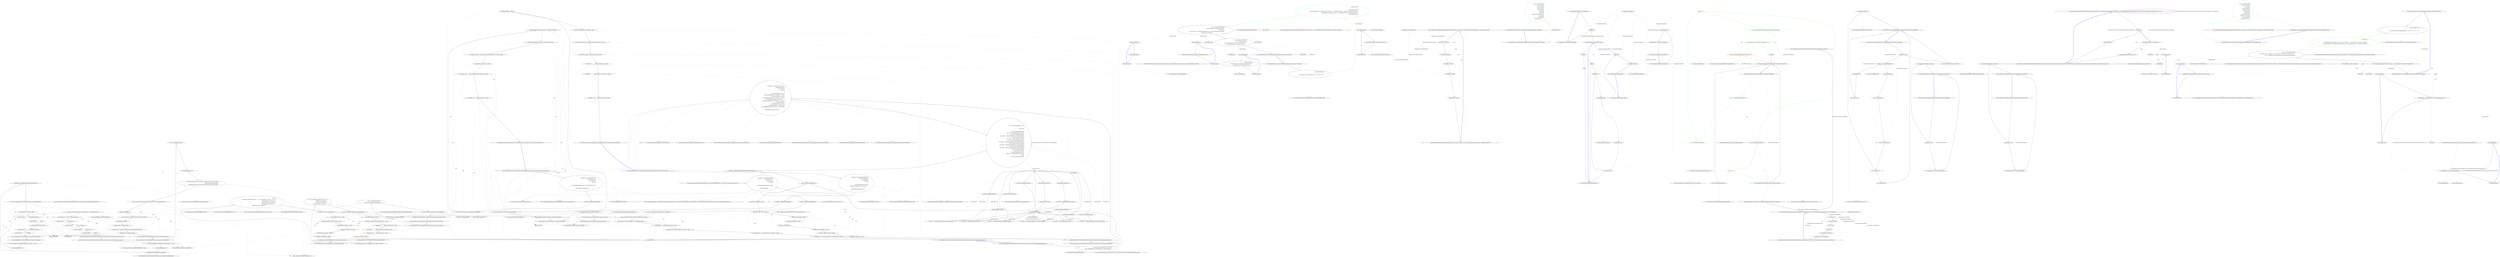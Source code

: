 digraph  {
m1_16 [label="Entry CommandLine.Text.HelpText.HelpText(string, string)", span="78-78", cluster="CommandLine.Text.HelpText.HelpText(string, string)", file="HelpTextTests.cs"];
m1_22 [label="Entry CommandLine.Tests.Unit.Text.HelpTextTests.Create_instance_with_options()", span="46-46", cluster="CommandLine.Tests.Unit.Text.HelpTextTests.Create_instance_with_options()", file="HelpTextTests.cs"];
m1_23 [label="var sut = new HelpText { AddDashesToOption = true }\r\n                .AddPreOptionsLine(''pre-options'')\r\n                .AddOptions(new FakeOptions())\r\n                .AddPostOptionsLine(''post-options'')", span="50-53", cluster="CommandLine.Tests.Unit.Text.HelpTextTests.Create_instance_with_options()", file="HelpTextTests.cs"];
m1_24 [label="var lines = sut.ToString().ToNotEmptyLines().TrimStringArray()", span="57-57", cluster="CommandLine.Tests.Unit.Text.HelpTextTests.Create_instance_with_options()", file="HelpTextTests.cs"];
m1_25 [label="Assert.Equal(''pre-options'', lines[0])", span="58-58", cluster="CommandLine.Tests.Unit.Text.HelpTextTests.Create_instance_with_options()", file="HelpTextTests.cs"];
m1_26 [label="Assert.Equal(''--stringvalue    Define a string value here.'', lines[1])", span="59-59", cluster="CommandLine.Tests.Unit.Text.HelpTextTests.Create_instance_with_options()", file="HelpTextTests.cs"];
m1_27 [label="Assert.Equal(''-i               Define a int sequence here.'', lines[2])", span="60-60", cluster="CommandLine.Tests.Unit.Text.HelpTextTests.Create_instance_with_options()", file="HelpTextTests.cs"];
m1_28 [label="Assert.Equal(''-x               Define a boolean or switch value here.'', lines[3])", span="61-61", cluster="CommandLine.Tests.Unit.Text.HelpTextTests.Create_instance_with_options()", file="HelpTextTests.cs"];
m1_29 [label="Assert.Equal(''--help           Display this help screen.'', lines[4])", span="62-62", cluster="CommandLine.Tests.Unit.Text.HelpTextTests.Create_instance_with_options()", file="HelpTextTests.cs"];
m1_30 [label="Assert.Equal( ''post-options'', lines[5])", span="63-63", cluster="CommandLine.Tests.Unit.Text.HelpTextTests.Create_instance_with_options()", color=red, community=0, file="HelpTextTests.cs"];
m1_31 [label="Exit CommandLine.Tests.Unit.Text.HelpTextTests.Create_instance_with_options()", span="46-46", cluster="CommandLine.Tests.Unit.Text.HelpTextTests.Create_instance_with_options()", file="HelpTextTests.cs"];
m1_42 [label="Entry CommandLine.Tests.Unit.Text.HelpTextTests.When_help_text_is_longer_than_width_it_will_wrap_around_as_if_in_a_column()", span="83-83", cluster="CommandLine.Tests.Unit.Text.HelpTextTests.When_help_text_is_longer_than_width_it_will_wrap_around_as_if_in_a_column()", file="HelpTextTests.cs"];
m1_43 [label="var sut = new HelpText(new HeadingInfo(''CommandLine.Tests.dll'', ''1.9.4.131''))", span="87-87", cluster="CommandLine.Tests.Unit.Text.HelpTextTests.When_help_text_is_longer_than_width_it_will_wrap_around_as_if_in_a_column()", file="HelpTextTests.cs"];
m1_44 [label="sut.MaximumDisplayWidth = 40", span="88-88", cluster="CommandLine.Tests.Unit.Text.HelpTextTests.When_help_text_is_longer_than_width_it_will_wrap_around_as_if_in_a_column()", file="HelpTextTests.cs"];
m1_45 [label="sut.AddOptions(new FakeOptionsWithLongDescription())", span="89-89", cluster="CommandLine.Tests.Unit.Text.HelpTextTests.When_help_text_is_longer_than_width_it_will_wrap_around_as_if_in_a_column()", file="HelpTextTests.cs"];
m1_46 [label="var lines = sut.ToString().Split(new[] { Environment.NewLine }, StringSplitOptions.None)", span="92-92", cluster="CommandLine.Tests.Unit.Text.HelpTextTests.When_help_text_is_longer_than_width_it_will_wrap_around_as_if_in_a_column()", file="HelpTextTests.cs"];
m1_47 [label="lines[2].Should().Be(''  v, verbose    This is the description'')", span="93-93", cluster="CommandLine.Tests.Unit.Text.HelpTextTests.When_help_text_is_longer_than_width_it_will_wrap_around_as_if_in_a_column()", file="HelpTextTests.cs"];
m1_48 [label="lines[3].Should().Be(''                of the verbosity to '')", span="95-95", cluster="CommandLine.Tests.Unit.Text.HelpTextTests.When_help_text_is_longer_than_width_it_will_wrap_around_as_if_in_a_column()", file="HelpTextTests.cs"];
m1_49 [label="lines[4].Should().Be(''                test out the wrapping '')", span="96-96", cluster="CommandLine.Tests.Unit.Text.HelpTextTests.When_help_text_is_longer_than_width_it_will_wrap_around_as_if_in_a_column()", file="HelpTextTests.cs"];
m1_50 [label="lines[5].Should().Be(''                capabilities of the '')", span="97-97", cluster="CommandLine.Tests.Unit.Text.HelpTextTests.When_help_text_is_longer_than_width_it_will_wrap_around_as_if_in_a_column()", file="HelpTextTests.cs"];
m1_51 [label="lines[6].Should().Be(''                Help Text.'')", span="98-98", cluster="CommandLine.Tests.Unit.Text.HelpTextTests.When_help_text_is_longer_than_width_it_will_wrap_around_as_if_in_a_column()", file="HelpTextTests.cs"];
m1_52 [label="Exit CommandLine.Tests.Unit.Text.HelpTextTests.When_help_text_is_longer_than_width_it_will_wrap_around_as_if_in_a_column()", span="83-83", cluster="CommandLine.Tests.Unit.Text.HelpTextTests.When_help_text_is_longer_than_width_it_will_wrap_around_as_if_in_a_column()", file="HelpTextTests.cs"];
m1_57 [label="Entry CommandLine.Tests.Unit.Text.HelpTextTests.Long_help_text_without_spaces()", span="103-103", cluster="CommandLine.Tests.Unit.Text.HelpTextTests.Long_help_text_without_spaces()", file="HelpTextTests.cs"];
m1_58 [label="var sut = new HelpText(new HeadingInfo(''CommandLine.Tests.dll'', ''1.9.4.131''))", span="107-107", cluster="CommandLine.Tests.Unit.Text.HelpTextTests.Long_help_text_without_spaces()", file="HelpTextTests.cs"];
m1_59 [label="sut.MaximumDisplayWidth = 40", span="108-108", cluster="CommandLine.Tests.Unit.Text.HelpTextTests.Long_help_text_without_spaces()", file="HelpTextTests.cs"];
m1_60 [label="sut.AddOptions(new FakeOptionsWithLongDescriptionAndNoSpaces())", span="109-109", cluster="CommandLine.Tests.Unit.Text.HelpTextTests.Long_help_text_without_spaces()", file="HelpTextTests.cs"];
m1_61 [label="var lines = sut.ToString().Split(new[] { Environment.NewLine }, StringSplitOptions.None)", span="112-112", cluster="CommandLine.Tests.Unit.Text.HelpTextTests.Long_help_text_without_spaces()", file="HelpTextTests.cs"];
m1_62 [label="lines[2].Should().Be(''  v, verbose    Before '')", span="113-113", cluster="CommandLine.Tests.Unit.Text.HelpTextTests.Long_help_text_without_spaces()", file="HelpTextTests.cs"];
m1_63 [label="lines[3].Should().Be(''                012345678901234567890123'')", span="114-114", cluster="CommandLine.Tests.Unit.Text.HelpTextTests.Long_help_text_without_spaces()", file="HelpTextTests.cs"];
m1_64 [label="lines[4].Should().Be(''                After'')", span="115-115", cluster="CommandLine.Tests.Unit.Text.HelpTextTests.Long_help_text_without_spaces()", file="HelpTextTests.cs"];
m1_65 [label="lines[5].Should().Be(''  input-file    Before '')", span="116-116", cluster="CommandLine.Tests.Unit.Text.HelpTextTests.Long_help_text_without_spaces()", file="HelpTextTests.cs"];
m1_66 [label="lines[6].Should().Be(''                012345678901234567890123'')", span="117-117", cluster="CommandLine.Tests.Unit.Text.HelpTextTests.Long_help_text_without_spaces()", file="HelpTextTests.cs"];
m1_67 [label="lines[7].Should().Be(''                456789 After'')", span="118-118", cluster="CommandLine.Tests.Unit.Text.HelpTextTests.Long_help_text_without_spaces()", file="HelpTextTests.cs"];
m1_68 [label="Exit CommandLine.Tests.Unit.Text.HelpTextTests.Long_help_text_without_spaces()", span="103-103", cluster="CommandLine.Tests.Unit.Text.HelpTextTests.Long_help_text_without_spaces()", file="HelpTextTests.cs"];
m1_174 [label="Entry System.Collections.Generic.IEnumerable<TSource>.Concat<TSource>(System.Collections.Generic.IEnumerable<TSource>)", span="0-0", cluster="System.Collections.Generic.IEnumerable<TSource>.Concat<TSource>(System.Collections.Generic.IEnumerable<TSource>)", file="HelpTextTests.cs"];
m1_149 [label="Entry Unk.True", span="", cluster="Unk.True", file="HelpTextTests.cs"];
m1_99 [label="Entry CommandLine.BadFormatTokenError.BadFormatTokenError(string)", span="188-188", cluster="CommandLine.BadFormatTokenError.BadFormatTokenError(string)", file="HelpTextTests.cs"];
m1_133 [label="Entry CommandLine.Tests.Unit.Text.HelpTextTests.Invoke_AutoBuild_for_Options_returns_appropriate_formatted_text()", span="209-209", cluster="CommandLine.Tests.Unit.Text.HelpTextTests.Invoke_AutoBuild_for_Options_returns_appropriate_formatted_text()", file="HelpTextTests.cs"];
m1_134 [label="var fakeResult = new ParserResult<FakeOptions>(\r\n                ParserResultType.Options,\r\n                new FakeOptions(),\r\n                new Error[]\r\n                    {\r\n                        new BadFormatTokenError(''badtoken''),\r\n                        new SequenceOutOfRangeError(new NameInfo(''i'', ''''))\r\n                    },\r\n                Maybe.Nothing<IEnumerable<Type>>())", span="212-220", cluster="CommandLine.Tests.Unit.Text.HelpTextTests.Invoke_AutoBuild_for_Options_returns_appropriate_formatted_text()", file="HelpTextTests.cs"];
m1_135 [label="var helpText = HelpText.AutoBuild(fakeResult)", span="223-223", cluster="CommandLine.Tests.Unit.Text.HelpTextTests.Invoke_AutoBuild_for_Options_returns_appropriate_formatted_text()", file="HelpTextTests.cs"];
m1_136 [label="var lines = helpText.ToString().ToNotEmptyLines().TrimStringArray()", span="226-226", cluster="CommandLine.Tests.Unit.Text.HelpTextTests.Invoke_AutoBuild_for_Options_returns_appropriate_formatted_text()", file="HelpTextTests.cs"];
m1_137 [label="Assert.True(lines[0].StartsWith(''CommandLine'', StringComparison.Ordinal))", span="228-228", cluster="CommandLine.Tests.Unit.Text.HelpTextTests.Invoke_AutoBuild_for_Options_returns_appropriate_formatted_text()", file="HelpTextTests.cs"];
m1_138 [label="Assert.True(lines[1].StartsWith(''Copyright (c)'', StringComparison.Ordinal))", span="229-229", cluster="CommandLine.Tests.Unit.Text.HelpTextTests.Invoke_AutoBuild_for_Options_returns_appropriate_formatted_text()", file="HelpTextTests.cs"];
m1_139 [label="Assert.Equal(''ERROR(S):'', lines[2])", span="230-230", cluster="CommandLine.Tests.Unit.Text.HelpTextTests.Invoke_AutoBuild_for_Options_returns_appropriate_formatted_text()", file="HelpTextTests.cs"];
m1_140 [label="Assert.Equal(''Token 'badtoken' is not recognized.'', lines[3])", span="231-231", cluster="CommandLine.Tests.Unit.Text.HelpTextTests.Invoke_AutoBuild_for_Options_returns_appropriate_formatted_text()", file="HelpTextTests.cs"];
m1_141 [label="Assert.Equal(''A sequence option 'i' is defined with few items than required.'', lines[4])", span="232-232", cluster="CommandLine.Tests.Unit.Text.HelpTextTests.Invoke_AutoBuild_for_Options_returns_appropriate_formatted_text()", file="HelpTextTests.cs"];
m1_142 [label="Assert.Equal(''--stringvalue    Define a string value here.'', lines[5])", span="233-233", cluster="CommandLine.Tests.Unit.Text.HelpTextTests.Invoke_AutoBuild_for_Options_returns_appropriate_formatted_text()", file="HelpTextTests.cs"];
m1_143 [label="Assert.Equal(''-i               Define a int sequence here.'', lines[6])", span="234-234", cluster="CommandLine.Tests.Unit.Text.HelpTextTests.Invoke_AutoBuild_for_Options_returns_appropriate_formatted_text()", file="HelpTextTests.cs"];
m1_144 [label="Assert.Equal(''-x               Define a boolean or switch value here.'', lines[7])", span="235-235", cluster="CommandLine.Tests.Unit.Text.HelpTextTests.Invoke_AutoBuild_for_Options_returns_appropriate_formatted_text()", file="HelpTextTests.cs"];
m1_145 [label="Assert.Equal(''--help           Display this help screen.'', lines[8])", span="236-236", cluster="CommandLine.Tests.Unit.Text.HelpTextTests.Invoke_AutoBuild_for_Options_returns_appropriate_formatted_text()", file="HelpTextTests.cs"];
m1_146 [label="Exit CommandLine.Tests.Unit.Text.HelpTextTests.Invoke_AutoBuild_for_Options_returns_appropriate_formatted_text()", span="209-209", cluster="CommandLine.Tests.Unit.Text.HelpTextTests.Invoke_AutoBuild_for_Options_returns_appropriate_formatted_text()", file="HelpTextTests.cs"];
m1_148 [label="Entry string.StartsWith(string, System.StringComparison)", span="0-0", cluster="string.StartsWith(string, System.StringComparison)", file="HelpTextTests.cs"];
m1_103 [label="Entry CommandLine.MissingRequiredOptionError.MissingRequiredOptionError(CommandLine.NameInfo)", span="283-283", cluster="CommandLine.MissingRequiredOptionError.MissingRequiredOptionError(CommandLine.NameInfo)", file="HelpTextTests.cs"];
m1_161 [label="Entry CommandLine.Tests.Unit.Text.HelpTextTests.Invoke_AutoBuild_for_Verbs_with_unknown_verb_returns_appropriate_formatted_text()", span="269-269", cluster="CommandLine.Tests.Unit.Text.HelpTextTests.Invoke_AutoBuild_for_Verbs_with_unknown_verb_returns_appropriate_formatted_text()", file="HelpTextTests.cs"];
m1_162 [label="var verbTypes = Enumerable.Empty<Type>().Concat(\r\n                new[] { typeof(AddOptions), typeof(CommitOptions), typeof(CloneOptions) })", span="272-273", cluster="CommandLine.Tests.Unit.Text.HelpTextTests.Invoke_AutoBuild_for_Verbs_with_unknown_verb_returns_appropriate_formatted_text()", file="HelpTextTests.cs"];
m1_163 [label="var fakeResult = new ParserResult<object>(\r\n                ParserResultType.Verbs,\r\n                new NullInstance(),\r\n                new Error[]\r\n                    {\r\n                        new HelpVerbRequestedError(null, null, false)\r\n                    },\r\n                Maybe.Just(verbTypes))", span="274-281", cluster="CommandLine.Tests.Unit.Text.HelpTextTests.Invoke_AutoBuild_for_Verbs_with_unknown_verb_returns_appropriate_formatted_text()", file="HelpTextTests.cs"];
m1_164 [label="var helpText = HelpText.AutoBuild(fakeResult)", span="284-284", cluster="CommandLine.Tests.Unit.Text.HelpTextTests.Invoke_AutoBuild_for_Verbs_with_unknown_verb_returns_appropriate_formatted_text()", file="HelpTextTests.cs"];
m1_165 [label="var lines = helpText.ToString().ToNotEmptyLines().TrimStringArray()", span="287-287", cluster="CommandLine.Tests.Unit.Text.HelpTextTests.Invoke_AutoBuild_for_Verbs_with_unknown_verb_returns_appropriate_formatted_text()", file="HelpTextTests.cs"];
m1_166 [label="Assert.True(lines[0].StartsWith(''CommandLine'', StringComparison.Ordinal))", span="289-289", cluster="CommandLine.Tests.Unit.Text.HelpTextTests.Invoke_AutoBuild_for_Verbs_with_unknown_verb_returns_appropriate_formatted_text()", file="HelpTextTests.cs"];
m1_167 [label="Assert.True(lines[1].StartsWith(''Copyright (c)'', StringComparison.Ordinal))", span="290-290", cluster="CommandLine.Tests.Unit.Text.HelpTextTests.Invoke_AutoBuild_for_Verbs_with_unknown_verb_returns_appropriate_formatted_text()", file="HelpTextTests.cs"];
m1_168 [label="Assert.Equal(''add       Add file contents to the index.'', lines[2])", span="291-291", cluster="CommandLine.Tests.Unit.Text.HelpTextTests.Invoke_AutoBuild_for_Verbs_with_unknown_verb_returns_appropriate_formatted_text()", file="HelpTextTests.cs"];
m1_169 [label="Assert.Equal(''commit    Record changes to the repository.'', lines[3])", span="292-292", cluster="CommandLine.Tests.Unit.Text.HelpTextTests.Invoke_AutoBuild_for_Verbs_with_unknown_verb_returns_appropriate_formatted_text()", file="HelpTextTests.cs"];
m1_170 [label="Assert.Equal(''clone     Clone a repository into a new directory.'', lines[4])", span="293-293", cluster="CommandLine.Tests.Unit.Text.HelpTextTests.Invoke_AutoBuild_for_Verbs_with_unknown_verb_returns_appropriate_formatted_text()", file="HelpTextTests.cs"];
m1_171 [label="Assert.Equal(''help      Display more information on a specific command.'', lines[5])", span="294-294", cluster="CommandLine.Tests.Unit.Text.HelpTextTests.Invoke_AutoBuild_for_Verbs_with_unknown_verb_returns_appropriate_formatted_text()", file="HelpTextTests.cs"];
m1_172 [label="Exit CommandLine.Tests.Unit.Text.HelpTextTests.Invoke_AutoBuild_for_Verbs_with_unknown_verb_returns_appropriate_formatted_text()", span="269-269", cluster="CommandLine.Tests.Unit.Text.HelpTextTests.Invoke_AutoBuild_for_Verbs_with_unknown_verb_returns_appropriate_formatted_text()", file="HelpTextTests.cs"];
m1_70 [label="Entry CommandLine.Tests.Unit.Text.HelpTextTests.Long_pre_and_post_lines_without_spaces()", span="123-123", cluster="CommandLine.Tests.Unit.Text.HelpTextTests.Long_pre_and_post_lines_without_spaces()", file="HelpTextTests.cs"];
m1_71 [label="var sut = new HelpText(''Heading Info.'')", span="127-127", cluster="CommandLine.Tests.Unit.Text.HelpTextTests.Long_pre_and_post_lines_without_spaces()", file="HelpTextTests.cs"];
m1_72 [label="sut.MaximumDisplayWidth = 40", span="128-128", cluster="CommandLine.Tests.Unit.Text.HelpTextTests.Long_pre_and_post_lines_without_spaces()", file="HelpTextTests.cs"];
m1_73 [label="sut.AddPreOptionsLine(''Before 0123456789012345678901234567890123456789012 After'')\r\n                .AddOptions(new FakeOptionsForHelp())\r\n                .AddPostOptionsLine(''Before 0123456789012345678901234567890123456789 After'')", span="129-131", cluster="CommandLine.Tests.Unit.Text.HelpTextTests.Long_pre_and_post_lines_without_spaces()", file="HelpTextTests.cs"];
m1_74 [label="var lines = sut.ToString().Split(new string[] { Environment.NewLine }, StringSplitOptions.None)", span="134-134", cluster="CommandLine.Tests.Unit.Text.HelpTextTests.Long_pre_and_post_lines_without_spaces()", file="HelpTextTests.cs"];
m1_75 [label="lines[1].Should().Be(''Before '')", span="135-135", cluster="CommandLine.Tests.Unit.Text.HelpTextTests.Long_pre_and_post_lines_without_spaces()", file="HelpTextTests.cs"];
m1_76 [label="lines[2].Should().Be(''0123456789012345678901234567890123456789'')", span="136-136", cluster="CommandLine.Tests.Unit.Text.HelpTextTests.Long_pre_and_post_lines_without_spaces()", file="HelpTextTests.cs"];
m1_77 [label="lines[3].Should().Be(''012 After'')", span="137-137", cluster="CommandLine.Tests.Unit.Text.HelpTextTests.Long_pre_and_post_lines_without_spaces()", file="HelpTextTests.cs"];
m1_78 [label="lines[lines.Length - 3].Should().Be(''Before '')", span="138-138", cluster="CommandLine.Tests.Unit.Text.HelpTextTests.Long_pre_and_post_lines_without_spaces()", file="HelpTextTests.cs"];
m1_79 [label="lines[lines.Length - 2].Should().Be(''0123456789012345678901234567890123456789'')", span="139-139", cluster="CommandLine.Tests.Unit.Text.HelpTextTests.Long_pre_and_post_lines_without_spaces()", file="HelpTextTests.cs"];
m1_80 [label="lines[lines.Length - 1].Should().Be('' After'')", span="140-140", cluster="CommandLine.Tests.Unit.Text.HelpTextTests.Long_pre_and_post_lines_without_spaces()", file="HelpTextTests.cs"];
m1_81 [label="Exit CommandLine.Tests.Unit.Text.HelpTextTests.Long_pre_and_post_lines_without_spaces()", span="123-123", cluster="CommandLine.Tests.Unit.Text.HelpTextTests.Long_pre_and_post_lines_without_spaces()", file="HelpTextTests.cs"];
m1_0 [label="Entry CommandLine.Tests.Unit.Text.HelpTextTests.Create_empty_instance()", span="16-16", cluster="CommandLine.Tests.Unit.Text.HelpTextTests.Create_empty_instance()", file="HelpTextTests.cs"];
m1_1 [label="Assert.Equal(string.Empty, new HelpText().ToString())", span="18-18", cluster="CommandLine.Tests.Unit.Text.HelpTextTests.Create_empty_instance()", file="HelpTextTests.cs"];
m1_2 [label="Exit CommandLine.Tests.Unit.Text.HelpTextTests.Create_empty_instance()", span="16-16", cluster="CommandLine.Tests.Unit.Text.HelpTextTests.Create_empty_instance()", file="HelpTextTests.cs"];
m1_111 [label="Entry CommandLine.Text.HelpText.RenderParsingErrorsText<T>(CommandLine.ParserResult<T>, System.Func<CommandLine.Error, string>, int)", span="389-389", cluster="CommandLine.Text.HelpText.RenderParsingErrorsText<T>(CommandLine.ParserResult<T>, System.Func<CommandLine.Error, string>, int)", file="HelpTextTests.cs"];
m1_132 [label="Entry System.InvalidOperationException.InvalidOperationException()", span="0-0", cluster="System.InvalidOperationException.InvalidOperationException()", file="HelpTextTests.cs"];
m1_173 [label="Entry System.Linq.Enumerable.Empty<TResult>()", span="0-0", cluster="System.Linq.Enumerable.Empty<TResult>()", file="HelpTextTests.cs"];
m1_107 [label="Entry CommandLine.BadVerbSelectedError.BadVerbSelectedError(string)", span="327-327", cluster="CommandLine.BadVerbSelectedError.BadVerbSelectedError(string)", file="HelpTextTests.cs"];
m1_3 [label="Entry CommandLine.Text.HelpText.HelpText()", span="32-32", cluster="CommandLine.Text.HelpText.HelpText()", file="HelpTextTests.cs"];
m1_35 [label="Entry CommandLine.Tests.Unit.Text.HelpTextTests.When_defined_MetaValue_should_be_rendered()", span="68-68", cluster="CommandLine.Tests.Unit.Text.HelpTextTests.When_defined_MetaValue_should_be_rendered()", file="HelpTextTests.cs"];
m1_36 [label="var sut = new HelpText(''Meta Value.'')\r\n                .AddOptions(new FakeOptionsWithMetaValue())", span="72-73", cluster="CommandLine.Tests.Unit.Text.HelpTextTests.When_defined_MetaValue_should_be_rendered()", file="HelpTextTests.cs"];
m1_37 [label="var lines = sut.ToString().ToNotEmptyLines().TrimStringArray()", span="76-76", cluster="CommandLine.Tests.Unit.Text.HelpTextTests.When_defined_MetaValue_should_be_rendered()", file="HelpTextTests.cs"];
m1_38 [label="Assert.Equal(''i FILE, input-file=FILE    Required. Specify input FILE to be processed.'', lines[2])", span="78-78", cluster="CommandLine.Tests.Unit.Text.HelpTextTests.When_defined_MetaValue_should_be_rendered()", file="HelpTextTests.cs"];
m1_39 [label="Exit CommandLine.Tests.Unit.Text.HelpTextTests.When_defined_MetaValue_should_be_rendered()", span="68-68", cluster="CommandLine.Tests.Unit.Text.HelpTextTests.When_defined_MetaValue_should_be_rendered()", file="HelpTextTests.cs"];
m1_19 [label="Entry CommandLine.Text.HelpText.AddPreOptionsLine(string)", span="313-313", cluster="CommandLine.Text.HelpText.AddPreOptionsLine(string)", file="HelpTextTests.cs"];
m1_97 [label="Entry CommandLine.ParserResult<T>.ParserResult(CommandLine.ParserResultType, T, System.Collections.Generic.IEnumerable<CommandLine.Error>, CommandLine.Infrastructure.Maybe<System.Collections.Generic.IEnumerable<System.Type>>)", span="23-23", cluster="CommandLine.ParserResult<T>.ParserResult(CommandLine.ParserResultType, T, System.Collections.Generic.IEnumerable<CommandLine.Error>, CommandLine.Infrastructure.Maybe<System.Collections.Generic.IEnumerable<System.Type>>)", file="HelpTextTests.cs"];
m1_109 [label="Entry CommandLine.HelpVerbRequestedError.HelpVerbRequestedError(string, System.Type, bool)", span="353-353", cluster="CommandLine.HelpVerbRequestedError.HelpVerbRequestedError(string, System.Type, bool)", file="HelpTextTests.cs"];
m1_41 [label="Entry CommandLine.Tests.Fakes.FakeOptionsWithMetaValue.FakeOptionsWithMetaValue()", span="4-4", cluster="CommandLine.Tests.Fakes.FakeOptionsWithMetaValue.FakeOptionsWithMetaValue()", file="HelpTextTests.cs"];
m1_105 [label="Entry CommandLine.SequenceOutOfRangeError.SequenceOutOfRangeError(CommandLine.NameInfo)", span="316-316", cluster="CommandLine.SequenceOutOfRangeError.SequenceOutOfRangeError(CommandLine.NameInfo)", file="HelpTextTests.cs"];
m1_112 [label="Entry lambda expression", span="166-189", cluster="lambda expression", file="HelpTextTests.cs"];
m1_113 [label="err.Tag", span="168-168", cluster="lambda expression", file="HelpTextTests.cs"];
m1_115 [label="return ''ERR '' + ((BadFormatTokenError)err).Token;", span="171-171", cluster="lambda expression", file="HelpTextTests.cs"];
m1_117 [label="return ''ERR '' + ((MissingValueOptionError)err).NameInfo.NameText;", span="173-173", cluster="lambda expression", file="HelpTextTests.cs"];
m1_119 [label="return ''ERR '' + ((UnknownOptionError)err).Token;", span="175-175", cluster="lambda expression", file="HelpTextTests.cs"];
m1_121 [label="return ''ERR '' + ((MissingRequiredOptionError)err).NameInfo.NameText;", span="177-177", cluster="lambda expression", file="HelpTextTests.cs"];
m1_123 [label="return ''ERR '' + ((MutuallyExclusiveSetError)err).NameInfo.NameText;", span="179-179", cluster="lambda expression", file="HelpTextTests.cs"];
m1_125 [label="return ''ERR '' + ((SequenceOutOfRangeError)err).NameInfo.NameText;", span="181-181", cluster="lambda expression", file="HelpTextTests.cs"];
m1_129 [label="return ''ERR '' + ((BadVerbSelectedError)err).Token;", span="185-185", cluster="lambda expression", file="HelpTextTests.cs"];
m1_114 [label="ErrorType.BadFormatTokenError", span="170-170", cluster="lambda expression", file="HelpTextTests.cs"];
m1_116 [label="ErrorType.MissingValueOptionError", span="172-172", cluster="lambda expression", file="HelpTextTests.cs"];
m1_118 [label="ErrorType.UnknownOptionError", span="174-174", cluster="lambda expression", file="HelpTextTests.cs"];
m1_120 [label="ErrorType.MissingRequiredOptionError", span="176-176", cluster="lambda expression", file="HelpTextTests.cs"];
m1_122 [label="ErrorType.MutuallyExclusiveSetError", span="178-178", cluster="lambda expression", file="HelpTextTests.cs"];
m1_124 [label="ErrorType.SequenceOutOfRangeError", span="180-180", cluster="lambda expression", file="HelpTextTests.cs"];
m1_126 [label="ErrorType.NoVerbSelectedError", span="182-182", cluster="lambda expression", file="HelpTextTests.cs"];
m1_128 [label="ErrorType.BadVerbSelectedError", span="184-184", cluster="lambda expression", file="HelpTextTests.cs"];
m1_130 [label="throw new InvalidOperationException();", span="187-187", cluster="lambda expression", file="HelpTextTests.cs"];
m1_127 [label="return ''ERR no-verb-selected'';", span="183-183", cluster="lambda expression", file="HelpTextTests.cs"];
m1_131 [label="Exit lambda expression", span="166-189", cluster="lambda expression", file="HelpTextTests.cs"];
m1_40 [label="Entry CommandLine.Text.HelpText.HelpText(string)", span="55-55", cluster="CommandLine.Text.HelpText.HelpText(string)", file="HelpTextTests.cs"];
m1_100 [label="Entry CommandLine.MissingValueOptionError.MissingValueOptionError(CommandLine.NameInfo)", span="261-261", cluster="CommandLine.MissingValueOptionError.MissingValueOptionError(CommandLine.NameInfo)", file="HelpTextTests.cs"];
m1_55 [label="Entry Unk.Should", span="", cluster="Unk.Should", file="HelpTextTests.cs"];
m1_56 [label="Entry Unk.Be", span="", cluster="Unk.Be", file="HelpTextTests.cs"];
m1_4 [label="Entry CommandLine.Text.HelpText.ToString()", span="417-417", cluster="CommandLine.Text.HelpText.ToString()", file="HelpTextTests.cs"];
m1_33 [label="Entry CommandLine.Text.HelpText.AddOptions<T>(T)", span="333-333", cluster="CommandLine.Text.HelpText.AddOptions<T>(T)", file="HelpTextTests.cs"];
m1_175 [label="Entry CommandLine.Infrastructure.Maybe.Just<T>(T)", span="71-71", cluster="CommandLine.Infrastructure.Maybe.Just<T>(T)", file="HelpTextTests.cs"];
m1_82 [label="Entry CommandLine.Tests.Fakes.FakeOptionsForHelp.FakeOptionsForHelp()", span="4-4", cluster="CommandLine.Tests.Fakes.FakeOptionsForHelp.FakeOptionsForHelp()", file="HelpTextTests.cs"];
m1_106 [label="Entry CommandLine.NoVerbSelectedError.NoVerbSelectedError()", span="391-391", cluster="CommandLine.NoVerbSelectedError.NoVerbSelectedError()", file="HelpTextTests.cs"];
m1_17 [label="Entry CommandLine.Text.HeadingInfo.HeadingInfo(string, string)", span="37-37", cluster="CommandLine.Text.HeadingInfo.HeadingInfo(string, string)", file="HelpTextTests.cs"];
m1_69 [label="Entry CommandLine.Tests.Fakes.FakeOptionsWithLongDescriptionAndNoSpaces.FakeOptionsWithLongDescriptionAndNoSpaces()", span="31-31", cluster="CommandLine.Tests.Fakes.FakeOptionsWithLongDescriptionAndNoSpaces.FakeOptionsWithLongDescriptionAndNoSpaces()", file="HelpTextTests.cs"];
m1_102 [label="Entry CommandLine.UnknownOptionError.UnknownOptionError(string)", span="272-272", cluster="CommandLine.UnknownOptionError.UnknownOptionError(string)", file="HelpTextTests.cs"];
m1_18 [label="Entry CommandLine.Text.CopyrightInfo.CopyrightInfo(bool, string, params int[])", span="59-59", cluster="CommandLine.Text.CopyrightInfo.CopyrightInfo(bool, string, params int[])", file="HelpTextTests.cs"];
m1_147 [label="Entry CommandLine.Text.HelpText.AutoBuild<T>(CommandLine.ParserResult<T>)", span="242-242", cluster="CommandLine.Text.HelpText.AutoBuild<T>(CommandLine.ParserResult<T>)", file="HelpTextTests.cs"];
m1_20 [label="Entry CommandLine.Text.HelpText.AddPostOptionsLine(string)", span="323-323", cluster="CommandLine.Text.HelpText.AddPostOptionsLine(string)", file="HelpTextTests.cs"];
m1_104 [label="Entry CommandLine.MutuallyExclusiveSetError.MutuallyExclusiveSetError(CommandLine.NameInfo)", span="294-294", cluster="CommandLine.MutuallyExclusiveSetError.MutuallyExclusiveSetError(CommandLine.NameInfo)", file="HelpTextTests.cs"];
m1_21 [label="Entry string.ToNotEmptyLines()", span="9-9", cluster="string.ToNotEmptyLines()", file="HelpTextTests.cs"];
m1_98 [label="Entry CommandLine.NullInstance.NullInstance()", span="9-9", cluster="CommandLine.NullInstance.NullInstance()", file="HelpTextTests.cs"];
m1_110 [label="Entry CommandLine.Infrastructure.Maybe.Nothing<T>()", span="66-66", cluster="CommandLine.Infrastructure.Maybe.Nothing<T>()", file="HelpTextTests.cs"];
m1_101 [label="Entry CommandLine.NameInfo.NameInfo(string, string)", span="20-20", cluster="CommandLine.NameInfo.NameInfo(string, string)", file="HelpTextTests.cs"];
m1_32 [label="Entry CommandLine.Tests.Fakes.FakeOptions.FakeOptions()", span="6-6", cluster="CommandLine.Tests.Fakes.FakeOptions.FakeOptions()", file="HelpTextTests.cs"];
m1_6 [label="Entry CommandLine.Tests.Unit.Text.HelpTextTests.Create_instance_without_options()", span="22-22", cluster="CommandLine.Tests.Unit.Text.HelpTextTests.Create_instance_without_options()", file="HelpTextTests.cs"];
m1_7 [label="var sut =\r\n                new HelpText(new HeadingInfo(''Unit-tests'', ''2.0''), new CopyrightInfo(true, ''Author'', 2005, 2013))\r\n                    .AddPreOptionsLine(''pre-options line 1'')\r\n                    .AddPreOptionsLine(''pre-options line 2'')\r\n                    .AddPostOptionsLine(''post-options line 1'')\r\n                    .AddPostOptionsLine(''post-options line 2'')", span="26-31", cluster="CommandLine.Tests.Unit.Text.HelpTextTests.Create_instance_without_options()", file="HelpTextTests.cs"];
m1_8 [label="var lines = sut.ToString().ToNotEmptyLines()", span="34-34", cluster="CommandLine.Tests.Unit.Text.HelpTextTests.Create_instance_without_options()", file="HelpTextTests.cs"];
m1_9 [label="Assert.Equal(''Unit-tests 2.0'', lines[0])", span="36-36", cluster="CommandLine.Tests.Unit.Text.HelpTextTests.Create_instance_without_options()", file="HelpTextTests.cs"];
m1_10 [label="Assert.Equal(''Copyright (C) 2005 - 2013 Author'', lines[1])", span="37-37", cluster="CommandLine.Tests.Unit.Text.HelpTextTests.Create_instance_without_options()", file="HelpTextTests.cs"];
m1_11 [label="Assert.Equal(''pre-options line 1'', lines[2])", span="38-38", cluster="CommandLine.Tests.Unit.Text.HelpTextTests.Create_instance_without_options()", file="HelpTextTests.cs"];
m1_12 [label="Assert.Equal(''pre-options line 2'', lines[3])", span="39-39", cluster="CommandLine.Tests.Unit.Text.HelpTextTests.Create_instance_without_options()", file="HelpTextTests.cs"];
m1_13 [label="Assert.Equal(''post-options line 1'', lines[4])", span="40-40", cluster="CommandLine.Tests.Unit.Text.HelpTextTests.Create_instance_without_options()", file="HelpTextTests.cs"];
m1_14 [label="Assert.Equal(''post-options line 2'', lines[5])", span="41-41", cluster="CommandLine.Tests.Unit.Text.HelpTextTests.Create_instance_without_options()", file="HelpTextTests.cs"];
m1_15 [label="Exit CommandLine.Tests.Unit.Text.HelpTextTests.Create_instance_without_options()", span="22-22", cluster="CommandLine.Tests.Unit.Text.HelpTextTests.Create_instance_without_options()", file="HelpTextTests.cs"];
m1_83 [label="Entry CommandLine.Tests.Unit.Text.HelpTextTests.Invoking_RenderParsingErrorsText_returns_appropriate_formatted_text()", span="146-146", cluster="CommandLine.Tests.Unit.Text.HelpTextTests.Invoking_RenderParsingErrorsText_returns_appropriate_formatted_text()", file="HelpTextTests.cs"];
m1_84 [label="var fakeResult = new ParserResult<NullInstance>(\r\n                ParserResultType.Options,\r\n                new NullInstance(),\r\n                new Error[]\r\n                    {\r\n                        new BadFormatTokenError(''badtoken''),\r\n                        new MissingValueOptionError(new NameInfo(''x'', ''switch'')),\r\n                        new UnknownOptionError(''unknown''),\r\n                        new MissingRequiredOptionError(new NameInfo('''', ''missing'')),\r\n                        new MutuallyExclusiveSetError(new NameInfo(''z'', '''')),\r\n                        new SequenceOutOfRangeError(new NameInfo(''s'', ''sequence'')),\r\n                        new NoVerbSelectedError(),\r\n                        new BadVerbSelectedError(''badverb''),\r\n                        new HelpRequestedError(), // should be ignored\r\n                        new HelpVerbRequestedError(null, null, false), // should be ignored \r\n                    },\r\n                Maybe.Nothing<IEnumerable<Type>>())", span="149-165", cluster="CommandLine.Tests.Unit.Text.HelpTextTests.Invoking_RenderParsingErrorsText_returns_appropriate_formatted_text()", file="HelpTextTests.cs"];
m1_85 [label="Func<Error, string> fakeRenderer = err =>\r\n                {\r\n                    switch (err.Tag)\r\n                    {\r\n                        case ErrorType.BadFormatTokenError:\r\n                            return ''ERR '' + ((BadFormatTokenError)err).Token;\r\n                        case ErrorType.MissingValueOptionError:\r\n                            return ''ERR '' + ((MissingValueOptionError)err).NameInfo.NameText;\r\n                        case ErrorType.UnknownOptionError:\r\n                            return ''ERR '' + ((UnknownOptionError)err).Token;\r\n                        case ErrorType.MissingRequiredOptionError:\r\n                            return ''ERR '' + ((MissingRequiredOptionError)err).NameInfo.NameText;\r\n                        case ErrorType.MutuallyExclusiveSetError:\r\n                            return ''ERR '' + ((MutuallyExclusiveSetError)err).NameInfo.NameText;\r\n                        case ErrorType.SequenceOutOfRangeError:\r\n                            return ''ERR '' + ((SequenceOutOfRangeError)err).NameInfo.NameText;\r\n                        case ErrorType.NoVerbSelectedError:\r\n                            return ''ERR no-verb-selected'';\r\n                        case ErrorType.BadVerbSelectedError:\r\n                            return ''ERR '' + ((BadVerbSelectedError)err).Token;\r\n                        default:\r\n                            throw new InvalidOperationException();\r\n                    }\r\n                }", span="166-189", cluster="CommandLine.Tests.Unit.Text.HelpTextTests.Invoking_RenderParsingErrorsText_returns_appropriate_formatted_text()", file="HelpTextTests.cs"];
m1_86 [label="var errorsText = HelpText.RenderParsingErrorsText(fakeResult, fakeRenderer, 2)", span="192-192", cluster="CommandLine.Tests.Unit.Text.HelpTextTests.Invoking_RenderParsingErrorsText_returns_appropriate_formatted_text()", file="HelpTextTests.cs"];
m1_87 [label="var lines = errorsText.ToNotEmptyLines()", span="195-195", cluster="CommandLine.Tests.Unit.Text.HelpTextTests.Invoking_RenderParsingErrorsText_returns_appropriate_formatted_text()", file="HelpTextTests.cs"];
m1_88 [label="Assert.Equal(''  ERR badtoken'', lines[0])", span="197-197", cluster="CommandLine.Tests.Unit.Text.HelpTextTests.Invoking_RenderParsingErrorsText_returns_appropriate_formatted_text()", file="HelpTextTests.cs"];
m1_89 [label="Assert.Equal(''  ERR x, switch'', lines[1])", span="198-198", cluster="CommandLine.Tests.Unit.Text.HelpTextTests.Invoking_RenderParsingErrorsText_returns_appropriate_formatted_text()", file="HelpTextTests.cs"];
m1_90 [label="Assert.Equal(''  ERR unknown'', lines[2])", span="199-199", cluster="CommandLine.Tests.Unit.Text.HelpTextTests.Invoking_RenderParsingErrorsText_returns_appropriate_formatted_text()", file="HelpTextTests.cs"];
m1_91 [label="Assert.Equal(''  ERR missing'', lines[3])", span="200-200", cluster="CommandLine.Tests.Unit.Text.HelpTextTests.Invoking_RenderParsingErrorsText_returns_appropriate_formatted_text()", file="HelpTextTests.cs"];
m1_92 [label="Assert.Equal(''  ERR z'', lines[4])", span="201-201", cluster="CommandLine.Tests.Unit.Text.HelpTextTests.Invoking_RenderParsingErrorsText_returns_appropriate_formatted_text()", file="HelpTextTests.cs"];
m1_93 [label="Assert.Equal(''  ERR s, sequence'', lines[5])", span="202-202", cluster="CommandLine.Tests.Unit.Text.HelpTextTests.Invoking_RenderParsingErrorsText_returns_appropriate_formatted_text()", file="HelpTextTests.cs"];
m1_94 [label="Assert.Equal(''  ERR no-verb-selected'', lines[6])", span="203-203", cluster="CommandLine.Tests.Unit.Text.HelpTextTests.Invoking_RenderParsingErrorsText_returns_appropriate_formatted_text()", file="HelpTextTests.cs"];
m1_95 [label="Assert.Equal(''  ERR badverb'', lines[7])", span="204-204", cluster="CommandLine.Tests.Unit.Text.HelpTextTests.Invoking_RenderParsingErrorsText_returns_appropriate_formatted_text()", file="HelpTextTests.cs"];
m1_96 [label="Exit CommandLine.Tests.Unit.Text.HelpTextTests.Invoking_RenderParsingErrorsText_returns_appropriate_formatted_text()", span="146-146", cluster="CommandLine.Tests.Unit.Text.HelpTextTests.Invoking_RenderParsingErrorsText_returns_appropriate_formatted_text()", file="HelpTextTests.cs"];
m1_150 [label="Entry CommandLine.Tests.Unit.Text.HelpTextTests.Invoke_AutoBuild_for_Verbs_with_specific_verb_returns_appropriate_formatted_text()", span="241-241", cluster="CommandLine.Tests.Unit.Text.HelpTextTests.Invoke_AutoBuild_for_Verbs_with_specific_verb_returns_appropriate_formatted_text()", file="HelpTextTests.cs"];
m1_151 [label="var fakeResult = new ParserResult<object>(\r\n                ParserResultType.Verbs,\r\n                new NullInstance(),\r\n                new Error[]\r\n                    {\r\n                        new HelpVerbRequestedError(''commit'', typeof(CommitOptions), true)\r\n                    },\r\n                Maybe.Nothing<IEnumerable<Type>>())", span="244-251", cluster="CommandLine.Tests.Unit.Text.HelpTextTests.Invoke_AutoBuild_for_Verbs_with_specific_verb_returns_appropriate_formatted_text()", file="HelpTextTests.cs"];
m1_152 [label="var helpText = HelpText.AutoBuild(fakeResult)", span="254-254", cluster="CommandLine.Tests.Unit.Text.HelpTextTests.Invoke_AutoBuild_for_Verbs_with_specific_verb_returns_appropriate_formatted_text()", file="HelpTextTests.cs"];
m1_153 [label="var lines = helpText.ToString().ToNotEmptyLines().TrimStringArray()", span="257-257", cluster="CommandLine.Tests.Unit.Text.HelpTextTests.Invoke_AutoBuild_for_Verbs_with_specific_verb_returns_appropriate_formatted_text()", file="HelpTextTests.cs"];
m1_154 [label="Assert.True(lines[0].StartsWith(''CommandLine'', StringComparison.Ordinal))", span="259-259", cluster="CommandLine.Tests.Unit.Text.HelpTextTests.Invoke_AutoBuild_for_Verbs_with_specific_verb_returns_appropriate_formatted_text()", file="HelpTextTests.cs"];
m1_155 [label="Assert.True(lines[1].StartsWith(''Copyright (c)'', StringComparison.Ordinal))", span="260-260", cluster="CommandLine.Tests.Unit.Text.HelpTextTests.Invoke_AutoBuild_for_Verbs_with_specific_verb_returns_appropriate_formatted_text()", file="HelpTextTests.cs"];
m1_156 [label="Assert.Equal(''-p, --patch    Use the interactive patch selection interface to chose which'', lines[2])", span="261-261", cluster="CommandLine.Tests.Unit.Text.HelpTextTests.Invoke_AutoBuild_for_Verbs_with_specific_verb_returns_appropriate_formatted_text()", file="HelpTextTests.cs"];
m1_157 [label="Assert.Equal(''changes to commit.'', lines[3])", span="262-262", cluster="CommandLine.Tests.Unit.Text.HelpTextTests.Invoke_AutoBuild_for_Verbs_with_specific_verb_returns_appropriate_formatted_text()", file="HelpTextTests.cs"];
m1_158 [label="Assert.Equal(''--amend        Used to amend the tip of the current branch.'', lines[4])", span="263-263", cluster="CommandLine.Tests.Unit.Text.HelpTextTests.Invoke_AutoBuild_for_Verbs_with_specific_verb_returns_appropriate_formatted_text()", file="HelpTextTests.cs"];
m1_159 [label="Assert.Equal(''--help         Display this help screen.'', lines[5])", span="264-264", cluster="CommandLine.Tests.Unit.Text.HelpTextTests.Invoke_AutoBuild_for_Verbs_with_specific_verb_returns_appropriate_formatted_text()", file="HelpTextTests.cs"];
m1_160 [label="Exit CommandLine.Tests.Unit.Text.HelpTextTests.Invoke_AutoBuild_for_Verbs_with_specific_verb_returns_appropriate_formatted_text()", span="241-241", cluster="CommandLine.Tests.Unit.Text.HelpTextTests.Invoke_AutoBuild_for_Verbs_with_specific_verb_returns_appropriate_formatted_text()", file="HelpTextTests.cs"];
m1_34 [label="Entry string[].TrimStringArray()", span="14-14", cluster="string[].TrimStringArray()", file="HelpTextTests.cs"];
m1_108 [label="Entry CommandLine.HelpRequestedError.HelpRequestedError()", span="338-338", cluster="CommandLine.HelpRequestedError.HelpRequestedError()", file="HelpTextTests.cs"];
m1_5 [label="Entry Unk.Equal", span="", cluster="Unk.Equal", file="HelpTextTests.cs"];
m1_54 [label="Entry string.Split(string[], System.StringSplitOptions)", span="0-0", cluster="string.Split(string[], System.StringSplitOptions)", file="HelpTextTests.cs"];
m1_53 [label="Entry CommandLine.Tests.Fakes.FakeOptionsWithLongDescription.FakeOptionsWithLongDescription()", span="22-22", cluster="CommandLine.Tests.Fakes.FakeOptionsWithLongDescription.FakeOptionsWithLongDescription()", file="HelpTextTests.cs"];
m2_8 [label="Entry CommandLine.Infrastructure.Maybe.Nothing<T>()", span="66-66", cluster="CommandLine.Infrastructure.Maybe.Nothing<T>()", file="OptionMapperTests.cs"];
m2_11 [label="Entry Unk.Create", span="", cluster="Unk.Create", file="OptionMapperTests.cs"];
m2_12 [label="Entry Unk.Where", span="", cluster="Unk.Where", file="OptionMapperTests.cs"];
m2_6 [label="Entry System.Collections.Generic.KeyValuePair<TKey, TValue>.KeyValuePair(TKey, TValue)", span="0-0", cluster="System.Collections.Generic.KeyValuePair<TKey, TValue>.KeyValuePair(TKey, TValue)", file="OptionMapperTests.cs"];
m2_7 [label="Entry CommandLine.Core.OptionSpecification.OptionSpecification(string, string, bool, string, int, int, CommandLine.Infrastructure.Maybe<object>, System.Type, string, string)", span="15-15", cluster="CommandLine.Core.OptionSpecification.OptionSpecification(string, string, bool, string, int, int, CommandLine.Infrastructure.Maybe<object>, System.Type, string, string)", file="OptionMapperTests.cs"];
m2_10 [label="Entry Unk.Single", span="", cluster="Unk.Single", file="OptionMapperTests.cs"];
m2_14 [label="Entry Unk.NotNull", span="", cluster="Unk.NotNull", file="OptionMapperTests.cs"];
m2_26 [label="Entry CommandLine.Core.TypeConverter.ChangeType(System.Collections.Generic.IEnumerable<string>, System.Type, bool, System.Globalization.CultureInfo)", span="12-12", cluster="CommandLine.Core.TypeConverter.ChangeType(System.Collections.Generic.IEnumerable<string>, System.Type, bool, System.Globalization.CultureInfo)", file="OptionMapperTests.cs"];
m2_0 [label="Entry CommandLine.Tests.Unit.Core.OptionMapperTests.Map_boolean_switch_creates_boolean_value()", span="16-16", cluster="CommandLine.Tests.Unit.Core.OptionMapperTests.Map_boolean_switch_creates_boolean_value()", file="OptionMapperTests.cs"];
m2_1 [label="var tokenPartitions = new[]\r\n                {\r\n                    new KeyValuePair<string, IEnumerable<string>>(''x'', new [] { ''true'' })\r\n                }", span="19-22", cluster="CommandLine.Tests.Unit.Core.OptionMapperTests.Map_boolean_switch_creates_boolean_value()", file="OptionMapperTests.cs"];
m2_2 [label="var specProps = new[]\r\n                {\r\n                    SpecificationProperty.Create(\r\n                        new OptionSpecification(''x'', string.Empty, false, string.Empty, -1, -1, Maybe.Nothing<object>(), typeof(bool), string.Empty, string.Empty), \r\n                        typeof(FakeOptions).GetProperties().Single(p => p.Name.Equals(''BoolValue'', StringComparison.Ordinal)),\r\n                        Maybe.Nothing<object>())\r\n                }", span="23-29", cluster="CommandLine.Tests.Unit.Core.OptionMapperTests.Map_boolean_switch_creates_boolean_value()", color=green, community=0, file="OptionMapperTests.cs"];
m2_3 [label="var result = OptionMapper.MapValues(\r\n                specProps.Where(pt => pt.Specification.IsOption()),\r\n                tokenPartitions,\r\n                (vals, type, isScalar) => TypeConverter.ChangeType(vals, type, isScalar, CultureInfo.InvariantCulture),\r\n                StringComparer.InvariantCulture)", span="32-36", cluster="CommandLine.Tests.Unit.Core.OptionMapperTests.Map_boolean_switch_creates_boolean_value()", file="OptionMapperTests.cs"];
m2_4 [label="Assert.NotNull(result.Value.Single(\r\n                a => a.Specification.IsOption()\r\n                && ((OptionSpecification)a.Specification).ShortName.Equals(''x'')\r\n                && (bool)((Just<object>)a.Value).Value == true))", span="39-42", cluster="CommandLine.Tests.Unit.Core.OptionMapperTests.Map_boolean_switch_creates_boolean_value()", file="OptionMapperTests.cs"];
m2_5 [label="Exit CommandLine.Tests.Unit.Core.OptionMapperTests.Map_boolean_switch_creates_boolean_value()", span="16-16", cluster="CommandLine.Tests.Unit.Core.OptionMapperTests.Map_boolean_switch_creates_boolean_value()", file="OptionMapperTests.cs"];
m2_27 [label="Entry lambda expression", span="40-42", cluster="lambda expression", file="OptionMapperTests.cs"];
m2_15 [label="Entry lambda expression", span="27-27", cluster="lambda expression", file="OptionMapperTests.cs"];
m2_19 [label="Entry lambda expression", span="33-33", cluster="lambda expression", file="OptionMapperTests.cs"];
m2_23 [label="Entry lambda expression", span="35-35", cluster="lambda expression", file="OptionMapperTests.cs"];
m2_16 [label="p.Name.Equals(''BoolValue'', StringComparison.Ordinal)", span="27-27", cluster="lambda expression", file="OptionMapperTests.cs"];
m2_17 [label="Exit lambda expression", span="27-27", cluster="lambda expression", file="OptionMapperTests.cs"];
m2_20 [label="pt.Specification.IsOption()", span="33-33", cluster="lambda expression", file="OptionMapperTests.cs"];
m2_21 [label="Exit lambda expression", span="33-33", cluster="lambda expression", file="OptionMapperTests.cs"];
m2_24 [label="TypeConverter.ChangeType(vals, type, isScalar, CultureInfo.InvariantCulture)", span="35-35", cluster="lambda expression", file="OptionMapperTests.cs"];
m2_25 [label="Exit lambda expression", span="35-35", cluster="lambda expression", file="OptionMapperTests.cs"];
m2_28 [label="a.Specification.IsOption()\r\n                && ((OptionSpecification)a.Specification).ShortName.Equals(''x'')\r\n                && (bool)((Just<object>)a.Value).Value == true", span="40-42", cluster="lambda expression", file="OptionMapperTests.cs"];
m2_29 [label="Exit lambda expression", span="40-42", cluster="lambda expression", file="OptionMapperTests.cs"];
m2_30 [label="Entry string.Equals(string)", span="0-0", cluster="string.Equals(string)", file="OptionMapperTests.cs"];
m2_18 [label="Entry string.Equals(string, System.StringComparison)", span="0-0", cluster="string.Equals(string, System.StringComparison)", file="OptionMapperTests.cs"];
m2_22 [label="Entry CommandLine.Core.Specification.IsOption()", span="11-11", cluster="CommandLine.Core.Specification.IsOption()", file="OptionMapperTests.cs"];
m2_13 [label="Entry Unk.MapValues", span="", cluster="Unk.MapValues", file="OptionMapperTests.cs"];
m2_9 [label="Entry System.Type.GetProperties()", span="0-0", cluster="System.Type.GetProperties()", file="OptionMapperTests.cs"];
m3_0 [label="Entry CommandLine.Core.OptionSpecification.OptionSpecification(string, string, bool, string, int, int, CommandLine.Infrastructure.Maybe<object>, System.Type, string, string)", span="15-15", cluster="CommandLine.Core.OptionSpecification.OptionSpecification(string, string, bool, string, int, int, CommandLine.Infrastructure.Maybe<object>, System.Type, string, string)", file="OptionSpecification.cs"];
m3_1 [label="this.shortName = shortName", span="18-18", cluster="CommandLine.Core.OptionSpecification.OptionSpecification(string, string, bool, string, int, int, CommandLine.Infrastructure.Maybe<object>, System.Type, string, string)", file="OptionSpecification.cs"];
m3_2 [label="this.longName = longName", span="19-19", cluster="CommandLine.Core.OptionSpecification.OptionSpecification(string, string, bool, string, int, int, CommandLine.Infrastructure.Maybe<object>, System.Type, string, string)", file="OptionSpecification.cs"];
m3_3 [label="this.setName = setName", span="20-20", cluster="CommandLine.Core.OptionSpecification.OptionSpecification(string, string, bool, string, int, int, CommandLine.Infrastructure.Maybe<object>, System.Type, string, string)", file="OptionSpecification.cs"];
m3_4 [label="this.helpText = helpText", span="21-21", cluster="CommandLine.Core.OptionSpecification.OptionSpecification(string, string, bool, string, int, int, CommandLine.Infrastructure.Maybe<object>, System.Type, string, string)", file="OptionSpecification.cs"];
m3_5 [label="this.metaValue = metaValue", span="22-22", cluster="CommandLine.Core.OptionSpecification.OptionSpecification(string, string, bool, string, int, int, CommandLine.Infrastructure.Maybe<object>, System.Type, string, string)", file="OptionSpecification.cs"];
m3_6 [label="Exit CommandLine.Core.OptionSpecification.OptionSpecification(string, string, bool, string, int, int, CommandLine.Infrastructure.Maybe<object>, System.Type, string, string)", span="15-15", cluster="CommandLine.Core.OptionSpecification.OptionSpecification(string, string, bool, string, int, int, CommandLine.Infrastructure.Maybe<object>, System.Type, string, string)", file="OptionSpecification.cs"];
m3_7 [label="Entry CommandLine.Core.OptionSpecification.FromAttribute(CommandLine.OptionAttribute, System.Type)", span="25-25", cluster="CommandLine.Core.OptionSpecification.FromAttribute(CommandLine.OptionAttribute, System.Type)", file="OptionSpecification.cs"];
m3_8 [label="return new OptionSpecification(\r\n                attribute.ShortName,\r\n                attribute.LongName,\r\n                attribute.Required,\r\n                attribute.SetName,\r\n                attribute.Min,\r\n                attribute.Max,\r\n                attribute.DefaultValue.ToMaybe(),\r\n                conversionType,\r\n                attribute.HelpText,\r\n                attribute.MetaValue);", span="27-37", cluster="CommandLine.Core.OptionSpecification.FromAttribute(CommandLine.OptionAttribute, System.Type)", color=green, community=0, file="OptionSpecification.cs"];
m3_9 [label="Exit CommandLine.Core.OptionSpecification.FromAttribute(CommandLine.OptionAttribute, System.Type)", span="25-25", cluster="CommandLine.Core.OptionSpecification.FromAttribute(CommandLine.OptionAttribute, System.Type)", file="OptionSpecification.cs"];
m3_10 [label="Entry T.ToMaybe<T>()", span="82-82", cluster="T.ToMaybe<T>()", file="OptionSpecification.cs"];
m3_11 [label="CommandLine.Core.OptionSpecification", span="", file="OptionSpecification.cs"];
m4_4 [label="Entry CommandLine.ParserSettings.~ParserSettings()", span="34-34", cluster="CommandLine.ParserSettings.~ParserSettings()", file="ParserSettings.cs"];
m4_5 [label="Dispose(false)", span="36-36", cluster="CommandLine.ParserSettings.~ParserSettings()", file="ParserSettings.cs"];
m4_6 [label="Exit CommandLine.ParserSettings.~ParserSettings()", span="34-34", cluster="CommandLine.ParserSettings.~ParserSettings()", file="ParserSettings.cs"];
m4_0 [label="Entry CommandLine.ParserSettings.ParserSettings()", span="25-25", cluster="CommandLine.ParserSettings.ParserSettings()", file="ParserSettings.cs"];
m4_1 [label="this.caseSensitive = true", span="27-27", cluster="CommandLine.ParserSettings.ParserSettings()", file="ParserSettings.cs"];
m4_2 [label="this.parsingCulture = CultureInfo.InvariantCulture", span="28-28", cluster="CommandLine.ParserSettings.ParserSettings()", file="ParserSettings.cs"];
m4_3 [label="Exit CommandLine.ParserSettings.ParserSettings()", span="25-25", cluster="CommandLine.ParserSettings.ParserSettings()", file="ParserSettings.cs"];
m4_7 [label="Entry CommandLine.ParserSettings.Dispose(bool)", span="124-124", cluster="CommandLine.ParserSettings.Dispose(bool)", file="ParserSettings.cs"];
m4_13 [label="this.disposed", span="126-126", cluster="CommandLine.ParserSettings.Dispose(bool)", file="ParserSettings.cs"];
m4_15 [label=disposing, span="131-131", cluster="CommandLine.ParserSettings.Dispose(bool)", file="ParserSettings.cs"];
m4_14 [label="return;", span="128-128", cluster="CommandLine.ParserSettings.Dispose(bool)", file="ParserSettings.cs"];
m4_16 [label="HelpWriter != null", span="133-133", cluster="CommandLine.ParserSettings.Dispose(bool)", file="ParserSettings.cs"];
m4_17 [label="this.helpWriter.Dispose()", span="135-135", cluster="CommandLine.ParserSettings.Dispose(bool)", file="ParserSettings.cs"];
m4_19 [label="this.disposed = true", span="139-139", cluster="CommandLine.ParserSettings.Dispose(bool)", file="ParserSettings.cs"];
m4_18 [label="this.helpWriter = null", span="136-136", cluster="CommandLine.ParserSettings.Dispose(bool)", file="ParserSettings.cs"];
m4_20 [label="Exit CommandLine.ParserSettings.Dispose(bool)", span="124-124", cluster="CommandLine.ParserSettings.Dispose(bool)", file="ParserSettings.cs"];
m4_12 [label="Entry System.GC.SuppressFinalize(object)", span="0-0", cluster="System.GC.SuppressFinalize(object)", file="ParserSettings.cs"];
m4_21 [label="Entry System.IO.TextWriter.Dispose()", span="0-0", cluster="System.IO.TextWriter.Dispose()", file="ParserSettings.cs"];
m4_8 [label="Entry CommandLine.ParserSettings.Dispose()", span="117-117", cluster="CommandLine.ParserSettings.Dispose()", file="ParserSettings.cs"];
m4_9 [label="Dispose(true)", span="119-119", cluster="CommandLine.ParserSettings.Dispose()", file="ParserSettings.cs"];
m4_10 [label="GC.SuppressFinalize(this)", span="121-121", cluster="CommandLine.ParserSettings.Dispose()", file="ParserSettings.cs"];
m4_11 [label="Exit CommandLine.ParserSettings.Dispose()", span="117-117", cluster="CommandLine.ParserSettings.Dispose()", file="ParserSettings.cs"];
m4_22 [label="CommandLine.ParserSettings", span="", file="ParserSettings.cs"];
m5_23 [label="Entry System.Collections.Generic.IEnumerable<TSource>.Count<TSource>()", span="0-0", cluster="System.Collections.Generic.IEnumerable<TSource>.Count<TSource>()", file="Specification.cs"];
m5_22 [label="Entry System.Collections.IEnumerable.OfType<TResult>()", span="0-0", cluster="System.Collections.IEnumerable.OfType<TResult>()", file="Specification.cs"];
m5_26 [label="Entry string.ToLowerInvariant()", span="0-0", cluster="string.ToLowerInvariant()", file="Specification.cs"];
m5_28 [label="Entry CommandLine.Core.ValueSpecification.FromAttribute(CommandLine.ValueAttribute, System.Type)", span="17-17", cluster="CommandLine.Core.ValueSpecification.FromAttribute(CommandLine.ValueAttribute, System.Type)", file="Specification.cs"];
m5_25 [label="Entry CommandLine.Core.OptionSpecification.FromAttribute(CommandLine.OptionAttribute, System.Type)", span="25-25", cluster="CommandLine.Core.OptionSpecification.FromAttribute(CommandLine.OptionAttribute, System.Type)", file="Specification.cs"];
m5_8 [label="Entry CommandLine.Core.Specification.FromProperty(System.Reflection.PropertyInfo)", span="67-67", cluster="CommandLine.Core.Specification.FromProperty(System.Reflection.PropertyInfo)", file="Specification.cs"];
m5_9 [label="var attrs = property.GetCustomAttributes(true)", span="69-69", cluster="CommandLine.Core.Specification.FromProperty(System.Reflection.PropertyInfo)", file="Specification.cs", color=green, community=0];
m5_12 [label="var spec = OptionSpecification.FromAttribute(oa.Single(), property.PropertyType)", span="73-73", cluster="CommandLine.Core.Specification.FromProperty(System.Reflection.PropertyInfo)", color=green, community=0, file="Specification.cs"];
m5_14 [label="return spec.WithLongName(property.Name.ToLowerInvariant());", span="76-76", cluster="CommandLine.Core.Specification.FromProperty(System.Reflection.PropertyInfo)", color=red, community=0, file="Specification.cs"];
m5_18 [label="return ValueSpecification.FromAttribute(va.Single(), property.PropertyType);", span="84-84", cluster="CommandLine.Core.Specification.FromProperty(System.Reflection.PropertyInfo)", file="Specification.cs"];
m5_10 [label="var oa = attrs.OfType<OptionAttribute>()", span="70-70", cluster="CommandLine.Core.Specification.FromProperty(System.Reflection.PropertyInfo)", file="Specification.cs", color=green, community=0];
m5_16 [label="var va = attrs.OfType<ValueAttribute>()", span="81-81", cluster="CommandLine.Core.Specification.FromProperty(System.Reflection.PropertyInfo)", file="Specification.cs"];
m5_11 [label="oa.Count() == 1", span="71-71", cluster="CommandLine.Core.Specification.FromProperty(System.Reflection.PropertyInfo)", file="Specification.cs", color=green, community=0];
m5_13 [label="spec.ShortName.Length == 0 && spec.LongName.Length == 0", span="74-74", cluster="CommandLine.Core.Specification.FromProperty(System.Reflection.PropertyInfo)", file="Specification.cs", color=green, community=0];
m5_15 [label="return spec;", span="78-78", cluster="CommandLine.Core.Specification.FromProperty(System.Reflection.PropertyInfo)", file="Specification.cs"];
m5_17 [label="va.Count() == 1", span="82-82", cluster="CommandLine.Core.Specification.FromProperty(System.Reflection.PropertyInfo)", file="Specification.cs", color=green, community=0];
m5_19 [label="throw new InvalidOperationException();", span="87-87", cluster="CommandLine.Core.Specification.FromProperty(System.Reflection.PropertyInfo)", file="Specification.cs"];
m5_20 [label="Exit CommandLine.Core.Specification.FromProperty(System.Reflection.PropertyInfo)", span="67-67", cluster="CommandLine.Core.Specification.FromProperty(System.Reflection.PropertyInfo)", file="Specification.cs"];
m5_29 [label="Entry System.InvalidOperationException.InvalidOperationException()", span="0-0", cluster="System.InvalidOperationException.InvalidOperationException()", file="Specification.cs"];
m5_21 [label="Entry System.Reflection.MemberInfo.GetCustomAttributes(bool)", span="0-0", cluster="System.Reflection.MemberInfo.GetCustomAttributes(bool)", file="Specification.cs"];
m5_24 [label="Entry System.Collections.Generic.IEnumerable<TSource>.Single<TSource>()", span="0-0", cluster="System.Collections.Generic.IEnumerable<TSource>.Single<TSource>()", file="Specification.cs"];
m5_27 [label="Entry CommandLine.Core.OptionSpecification.WithLongName(string)", span="25-25", cluster="CommandLine.Core.OptionSpecification.WithLongName(string)", file="Specification.cs"];
m5_0 [label="Entry CommandLine.Core.Specification.Specification(CommandLine.Core.SpecificationType, bool, int, int, CommandLine.Infrastructure.Maybe<object>, System.Type)", span="27-27", cluster="CommandLine.Core.Specification.Specification(CommandLine.Core.SpecificationType, bool, int, int, CommandLine.Infrastructure.Maybe<object>, System.Type)", file="Specification.cs"];
m5_1 [label="this.tag = tag", span="29-29", cluster="CommandLine.Core.Specification.Specification(CommandLine.Core.SpecificationType, bool, int, int, CommandLine.Infrastructure.Maybe<object>, System.Type)", file="Specification.cs"];
m5_2 [label="this.required = required", span="30-30", cluster="CommandLine.Core.Specification.Specification(CommandLine.Core.SpecificationType, bool, int, int, CommandLine.Infrastructure.Maybe<object>, System.Type)", file="Specification.cs"];
m5_3 [label="this.min = min", span="31-31", cluster="CommandLine.Core.Specification.Specification(CommandLine.Core.SpecificationType, bool, int, int, CommandLine.Infrastructure.Maybe<object>, System.Type)", file="Specification.cs"];
m5_4 [label="this.max = max", span="32-32", cluster="CommandLine.Core.Specification.Specification(CommandLine.Core.SpecificationType, bool, int, int, CommandLine.Infrastructure.Maybe<object>, System.Type)", file="Specification.cs"];
m5_5 [label="this.defaultValue = defaultValue", span="33-33", cluster="CommandLine.Core.Specification.Specification(CommandLine.Core.SpecificationType, bool, int, int, CommandLine.Infrastructure.Maybe<object>, System.Type)", file="Specification.cs"];
m5_6 [label="this.conversionType = conversionType", span="34-34", cluster="CommandLine.Core.Specification.Specification(CommandLine.Core.SpecificationType, bool, int, int, CommandLine.Infrastructure.Maybe<object>, System.Type)", file="Specification.cs"];
m5_7 [label="Exit CommandLine.Core.Specification.Specification(CommandLine.Core.SpecificationType, bool, int, int, CommandLine.Infrastructure.Maybe<object>, System.Type)", span="27-27", cluster="CommandLine.Core.Specification.Specification(CommandLine.Core.SpecificationType, bool, int, int, CommandLine.Infrastructure.Maybe<object>, System.Type)", file="Specification.cs"];
m5_30 [label="CommandLine.Core.Specification", span="", file="Specification.cs"];
m6_42 [label="Entry CommandLine.Infrastructure.Maybe.Nothing<T>()", span="66-66", cluster="CommandLine.Infrastructure.Maybe.Nothing<T>()", file="SpecificationExtensions.cs"];
m6_15 [label="Entry CommandLine.Core.SpecificationExtensions.ThrowingValidate(System.Collections.Generic.IEnumerable<CommandLine.Core.Specification>, System.Collections.Generic.IEnumerable<System.Tuple<System.Func<CommandLine.Core.Specification, bool>, string>>)", span="40-40", cluster="CommandLine.Core.SpecificationExtensions.ThrowingValidate(System.Collections.Generic.IEnumerable<CommandLine.Core.Specification>, System.Collections.Generic.IEnumerable<System.Tuple<System.Func<CommandLine.Core.Specification, bool>, string>>)", file="SpecificationExtensions.cs"];
m6_16 [label=guardsLookup, span="42-42", cluster="CommandLine.Core.SpecificationExtensions.ThrowingValidate(System.Collections.Generic.IEnumerable<CommandLine.Core.Specification>, System.Collections.Generic.IEnumerable<System.Tuple<System.Func<CommandLine.Core.Specification, bool>, string>>)", file="SpecificationExtensions.cs"];
m6_17 [label="specifications.Any(spec => guard.Item1(spec))", span="44-44", cluster="CommandLine.Core.SpecificationExtensions.ThrowingValidate(System.Collections.Generic.IEnumerable<CommandLine.Core.Specification>, System.Collections.Generic.IEnumerable<System.Tuple<System.Func<CommandLine.Core.Specification, bool>, string>>)", file="SpecificationExtensions.cs"];
m6_19 [label="return specifications;", span="50-50", cluster="CommandLine.Core.SpecificationExtensions.ThrowingValidate(System.Collections.Generic.IEnumerable<CommandLine.Core.Specification>, System.Collections.Generic.IEnumerable<System.Tuple<System.Func<CommandLine.Core.Specification, bool>, string>>)", file="SpecificationExtensions.cs"];
m6_18 [label="throw new ApplicationException(guard.Item2);", span="46-46", cluster="CommandLine.Core.SpecificationExtensions.ThrowingValidate(System.Collections.Generic.IEnumerable<CommandLine.Core.Specification>, System.Collections.Generic.IEnumerable<System.Tuple<System.Func<CommandLine.Core.Specification, bool>, string>>)", file="SpecificationExtensions.cs"];
m6_20 [label="Exit CommandLine.Core.SpecificationExtensions.ThrowingValidate(System.Collections.Generic.IEnumerable<CommandLine.Core.Specification>, System.Collections.Generic.IEnumerable<System.Tuple<System.Func<CommandLine.Core.Specification, bool>, string>>)", span="40-40", cluster="CommandLine.Core.SpecificationExtensions.ThrowingValidate(System.Collections.Generic.IEnumerable<CommandLine.Core.Specification>, System.Collections.Generic.IEnumerable<System.Tuple<System.Func<CommandLine.Core.Specification, bool>, string>>)", file="SpecificationExtensions.cs"];
m6_41 [label="Entry CommandLine.Infrastructure.Maybe.Just<T>(T)", span="71-71", cluster="CommandLine.Infrastructure.Maybe.Just<T>(T)", file="SpecificationExtensions.cs"];
m6_0 [label="Entry CommandLine.Core.SpecificationExtensions.IsOption(CommandLine.Core.Specification)", span="11-11", cluster="CommandLine.Core.SpecificationExtensions.IsOption(CommandLine.Core.Specification)", file="SpecificationExtensions.cs"];
m6_1 [label="specification == null", span="13-13", cluster="CommandLine.Core.SpecificationExtensions.IsOption(CommandLine.Core.Specification)", file="SpecificationExtensions.cs"];
m6_3 [label="return specification.Tag == SpecificationType.Option;", span="15-15", cluster="CommandLine.Core.SpecificationExtensions.IsOption(CommandLine.Core.Specification)", file="SpecificationExtensions.cs"];
m6_2 [label="throw new ArgumentNullException(''specification'');", span="13-13", cluster="CommandLine.Core.SpecificationExtensions.IsOption(CommandLine.Core.Specification)", file="SpecificationExtensions.cs"];
m6_4 [label="Exit CommandLine.Core.SpecificationExtensions.IsOption(CommandLine.Core.Specification)", span="11-11", cluster="CommandLine.Core.SpecificationExtensions.IsOption(CommandLine.Core.Specification)", file="SpecificationExtensions.cs"];
m6_14 [label="Entry CommandLine.Core.OptionSpecification.OptionSpecification(string, string, bool, string, int, int, CommandLine.Infrastructure.Maybe<object>, System.Type, string, string)", span="15-15", cluster="CommandLine.Core.OptionSpecification.OptionSpecification(string, string, bool, string, int, int, CommandLine.Infrastructure.Maybe<object>, System.Type, string, string)", file="SpecificationExtensions.cs"];
m6_6 [label="Entry CommandLine.Core.SpecificationExtensions.IsValue(CommandLine.Core.Specification)", span="18-18", cluster="CommandLine.Core.SpecificationExtensions.IsValue(CommandLine.Core.Specification)", file="SpecificationExtensions.cs"];
m6_7 [label="specification == null", span="20-20", cluster="CommandLine.Core.SpecificationExtensions.IsValue(CommandLine.Core.Specification)", file="SpecificationExtensions.cs"];
m6_9 [label="return specification.Tag == SpecificationType.Value;", span="22-22", cluster="CommandLine.Core.SpecificationExtensions.IsValue(CommandLine.Core.Specification)", file="SpecificationExtensions.cs"];
m6_8 [label="throw new ArgumentNullException(''specification'');", span="20-20", cluster="CommandLine.Core.SpecificationExtensions.IsValue(CommandLine.Core.Specification)", file="SpecificationExtensions.cs"];
m6_10 [label="Exit CommandLine.Core.SpecificationExtensions.IsValue(CommandLine.Core.Specification)", span="18-18", cluster="CommandLine.Core.SpecificationExtensions.IsValue(CommandLine.Core.Specification)", file="SpecificationExtensions.cs"];
m6_23 [label="Entry lambda expression", span="44-44", cluster="lambda expression", file="SpecificationExtensions.cs"];
m6_24 [label="guard.Item1(spec)", span="44-44", cluster="lambda expression", file="SpecificationExtensions.cs"];
m6_25 [label="Exit lambda expression", span="44-44", cluster="lambda expression", file="SpecificationExtensions.cs"];
m6_27 [label="Entry CommandLine.Core.SpecificationExtensions.GetMaxValueCount(CommandLine.Core.Specification)", span="53-53", cluster="CommandLine.Core.SpecificationExtensions.GetMaxValueCount(CommandLine.Core.Specification)", file="SpecificationExtensions.cs"];
m6_28 [label="specification == null", span="55-55", cluster="CommandLine.Core.SpecificationExtensions.GetMaxValueCount(CommandLine.Core.Specification)", file="SpecificationExtensions.cs"];
m6_30 [label="specification.ConversionType.ToDescriptor()", span="57-57", cluster="CommandLine.Core.SpecificationExtensions.GetMaxValueCount(CommandLine.Core.Specification)", file="SpecificationExtensions.cs"];
m6_34 [label="var min = specification.Min", span="62-62", cluster="CommandLine.Core.SpecificationExtensions.GetMaxValueCount(CommandLine.Core.Specification)", file="SpecificationExtensions.cs"];
m6_35 [label="var max = specification.Max", span="63-63", cluster="CommandLine.Core.SpecificationExtensions.GetMaxValueCount(CommandLine.Core.Specification)", file="SpecificationExtensions.cs"];
m6_29 [label="throw new ArgumentNullException(''specification'');", span="55-55", cluster="CommandLine.Core.SpecificationExtensions.GetMaxValueCount(CommandLine.Core.Specification)", file="SpecificationExtensions.cs"];
m6_31 [label="DescriptorType.Scalar", span="59-59", cluster="CommandLine.Core.SpecificationExtensions.GetMaxValueCount(CommandLine.Core.Specification)", file="SpecificationExtensions.cs"];
m6_33 [label="DescriptorType.Sequence", span="61-61", cluster="CommandLine.Core.SpecificationExtensions.GetMaxValueCount(CommandLine.Core.Specification)", file="SpecificationExtensions.cs"];
m6_32 [label="return  Maybe.Just(1);", span="60-60", cluster="CommandLine.Core.SpecificationExtensions.GetMaxValueCount(CommandLine.Core.Specification)", file="SpecificationExtensions.cs"];
m6_36 [label="min >= 0 && max >= 0", span="64-64", cluster="CommandLine.Core.SpecificationExtensions.GetMaxValueCount(CommandLine.Core.Specification)", file="SpecificationExtensions.cs"];
m6_37 [label="return Maybe.Just(max);", span="66-66", cluster="CommandLine.Core.SpecificationExtensions.GetMaxValueCount(CommandLine.Core.Specification)", file="SpecificationExtensions.cs"];
m6_38 [label="return Maybe.Nothing<int>();", span="71-71", cluster="CommandLine.Core.SpecificationExtensions.GetMaxValueCount(CommandLine.Core.Specification)", file="SpecificationExtensions.cs"];
m6_39 [label="Exit CommandLine.Core.SpecificationExtensions.GetMaxValueCount(CommandLine.Core.Specification)", span="53-53", cluster="CommandLine.Core.SpecificationExtensions.GetMaxValueCount(CommandLine.Core.Specification)", file="SpecificationExtensions.cs"];
m6_26 [label="Entry System.Func<T, TResult>.Invoke(T)", span="0-0", cluster="System.Func<T, TResult>.Invoke(T)", file="SpecificationExtensions.cs"];
m6_40 [label="Entry System.Type.ToDescriptor()", span="22-22", cluster="System.Type.ToDescriptor()", file="SpecificationExtensions.cs"];
m6_5 [label="Entry System.ArgumentNullException.ArgumentNullException(string)", span="0-0", cluster="System.ArgumentNullException.ArgumentNullException(string)", file="SpecificationExtensions.cs"];
m6_21 [label="Entry Unk.Any", span="", cluster="Unk.Any", file="SpecificationExtensions.cs"];
m6_11 [label="Entry CommandLine.Core.SpecificationExtensions.WithLongName(CommandLine.Core.OptionSpecification, string)", span="25-25", cluster="CommandLine.Core.SpecificationExtensions.WithLongName(CommandLine.Core.OptionSpecification, string)", file="SpecificationExtensions.cs"];
m6_12 [label="return new OptionSpecification(\r\n                specification.ShortName,\r\n                newLongName,\r\n                specification.Required,\r\n                specification.SetName,\r\n                specification.Min,\r\n                specification.Max,\r\n                specification.DefaultValue,\r\n                specification.ConversionType,\r\n                specification.HelpText,\r\n                specification.MetaValue);", span="27-37", cluster="CommandLine.Core.SpecificationExtensions.WithLongName(CommandLine.Core.OptionSpecification, string)", color=green, community=0, file="SpecificationExtensions.cs"];
m6_13 [label="Exit CommandLine.Core.SpecificationExtensions.WithLongName(CommandLine.Core.OptionSpecification, string)", span="25-25", cluster="CommandLine.Core.SpecificationExtensions.WithLongName(CommandLine.Core.OptionSpecification, string)", file="SpecificationExtensions.cs"];
m6_22 [label="Entry System.ApplicationException.ApplicationException(string)", span="0-0", cluster="System.ApplicationException.ApplicationException(string)", file="SpecificationExtensions.cs"];
m6_43 [label=guard, span="", file="SpecificationExtensions.cs"];
m7_0 [label="Entry CommandLine.Tests.Unit.Core.TokenPartitionerTests.Partition_sequence_returns_sequence()", span="14-14", cluster="CommandLine.Tests.Unit.Core.TokenPartitionerTests.Partition_sequence_returns_sequence()", file="TokenPartitionerTests.cs"];
m7_1 [label="var expectedSequence = new[]\r\n                {\r\n                    new KeyValuePair<string, IEnumerable<string>>(''i'', new[] {''10'', ''20'', ''30'', ''40''}) \r\n                }", span="17-20", cluster="CommandLine.Tests.Unit.Core.TokenPartitionerTests.Partition_sequence_returns_sequence()", file="TokenPartitionerTests.cs"];
m7_2 [label="var specs =new[]\r\n                {\r\n                    new OptionSpecification(string.Empty, ''stringvalue'', false, string.Empty, -1, -1, null, typeof(string), string.Empty, string.Empty),\r\n                    new OptionSpecification(''i'', string.Empty, false, string.Empty, 3, 4, null, typeof(IEnumerable<int>), string.Empty, string.Empty)\r\n                }", span="21-25", cluster="CommandLine.Tests.Unit.Core.TokenPartitionerTests.Partition_sequence_returns_sequence()", color=green, community=0, file="TokenPartitionerTests.cs"];
m7_4 [label="Assert.True(expectedSequence.All(a => result.Item1.Any(r => a.Key.Equals(r.Key) && a.Value.SequenceEqual(r.Value))))", span="34-34", cluster="CommandLine.Tests.Unit.Core.TokenPartitionerTests.Partition_sequence_returns_sequence()", file="TokenPartitionerTests.cs"];
m7_3 [label="var result = TokenPartitioner.Partition(\r\n                new[] { Token.Name(''i''), Token.Value(''10''), Token.Value(''20''), Token.Value(''30''), Token.Value(''40'') },\r\n                name => TypeLookup.GetDescriptorInfo(name, specs, StringComparer.InvariantCulture)\r\n                )", span="28-31", cluster="CommandLine.Tests.Unit.Core.TokenPartitionerTests.Partition_sequence_returns_sequence()", file="TokenPartitionerTests.cs"];
m7_5 [label="Exit CommandLine.Tests.Unit.Core.TokenPartitionerTests.Partition_sequence_returns_sequence()", span="14-14", cluster="CommandLine.Tests.Unit.Core.TokenPartitionerTests.Partition_sequence_returns_sequence()", file="TokenPartitionerTests.cs"];
m7_6 [label="Entry System.Collections.Generic.KeyValuePair<TKey, TValue>.KeyValuePair(TKey, TValue)", span="0-0", cluster="System.Collections.Generic.KeyValuePair<TKey, TValue>.KeyValuePair(TKey, TValue)", file="TokenPartitionerTests.cs"];
m7_7 [label="Entry CommandLine.Core.OptionSpecification.OptionSpecification(string, string, bool, string, int, int, CommandLine.Infrastructure.Maybe<object>, System.Type, string, string)", span="15-15", cluster="CommandLine.Core.OptionSpecification.OptionSpecification(string, string, bool, string, int, int, CommandLine.Infrastructure.Maybe<object>, System.Type, string, string)", file="TokenPartitionerTests.cs"];
m7_12 [label="Entry Unk.True", span="", cluster="Unk.True", file="TokenPartitionerTests.cs"];
m7_16 [label="Entry CommandLine.Core.TypeLookup.GetDescriptorInfo(string, System.Collections.Generic.IEnumerable<CommandLine.Core.OptionSpecification>, System.StringComparer)", span="11-11", cluster="CommandLine.Core.TypeLookup.GetDescriptorInfo(string, System.Collections.Generic.IEnumerable<CommandLine.Core.OptionSpecification>, System.StringComparer)", file="TokenPartitionerTests.cs"];
m7_11 [label="Entry Unk.All", span="", cluster="Unk.All", file="TokenPartitionerTests.cs"];
m7_21 [label="Entry lambda expression", span="34-34", cluster="lambda expression", file="TokenPartitionerTests.cs"];
m7_14 [label="TypeLookup.GetDescriptorInfo(name, specs, StringComparer.InvariantCulture)", span="30-30", cluster="lambda expression", file="TokenPartitionerTests.cs"];
m7_13 [label="Entry lambda expression", span="30-30", cluster="lambda expression", file="TokenPartitionerTests.cs"];
m7_18 [label="result.Item1.Any(r => a.Key.Equals(r.Key) && a.Value.SequenceEqual(r.Value))", span="34-34", cluster="lambda expression", file="TokenPartitionerTests.cs"];
m7_17 [label="Entry lambda expression", span="34-34", cluster="lambda expression", file="TokenPartitionerTests.cs"];
m7_15 [label="Exit lambda expression", span="30-30", cluster="lambda expression", file="TokenPartitionerTests.cs"];
m7_19 [label="Exit lambda expression", span="34-34", cluster="lambda expression", file="TokenPartitionerTests.cs"];
m7_22 [label="a.Key.Equals(r.Key) && a.Value.SequenceEqual(r.Value)", span="34-34", cluster="lambda expression", file="TokenPartitionerTests.cs"];
m7_23 [label="Exit lambda expression", span="34-34", cluster="lambda expression", file="TokenPartitionerTests.cs"];
m7_24 [label="Entry string.Equals(string)", span="0-0", cluster="string.Equals(string)", file="TokenPartitionerTests.cs"];
m7_8 [label="Entry CommandLine.Core.Token.Name(string)", span="19-19", cluster="CommandLine.Core.Token.Name(string)", file="TokenPartitionerTests.cs"];
m7_10 [label="Entry CommandLine.Core.TokenPartitioner.Partition(System.Collections.Generic.IEnumerable<CommandLine.Core.Token>, System.Func<string, CommandLine.Infrastructure.Maybe<System.Tuple<CommandLine.Core.DescriptorType, CommandLine.Infrastructure.Maybe<int>>>>)", span="16-16", cluster="CommandLine.Core.TokenPartitioner.Partition(System.Collections.Generic.IEnumerable<CommandLine.Core.Token>, System.Func<string, CommandLine.Infrastructure.Maybe<System.Tuple<CommandLine.Core.DescriptorType, CommandLine.Infrastructure.Maybe<int>>>>)", file="TokenPartitionerTests.cs"];
m7_25 [label="Entry Unk.SequenceEqual", span="", cluster="Unk.SequenceEqual", file="TokenPartitionerTests.cs"];
m7_20 [label="Entry Unk.Any", span="", cluster="Unk.Any", file="TokenPartitionerTests.cs"];
m7_9 [label="Entry CommandLine.Core.Token.Value(string)", span="26-26", cluster="CommandLine.Core.Token.Value(string)", file="TokenPartitionerTests.cs"];
m7_26 [label=specs, span="", file="TokenPartitionerTests.cs"];
m7_27 [label=result, span="", file="TokenPartitionerTests.cs"];
m7_28 [label="System.Collections.Generic.KeyValuePair<string, System.Collections.Generic.IEnumerable<string>>", span="", file="TokenPartitionerTests.cs"];
m1_22 -> m1_23  [key=0, style=solid];
m1_23 -> m1_24  [key=0, style=solid];
m1_23 -> m1_3  [key=2, style=dotted];
m1_23 -> m1_19  [key=2, style=dotted];
m1_23 -> m1_32  [key=2, style=dotted];
m1_23 -> m1_33  [key=2, style=dotted];
m1_23 -> m1_20  [key=2, style=dotted];
m1_24 -> m1_25  [key=0, style=solid];
m1_24 -> m1_4  [key=2, style=dotted];
m1_24 -> m1_21  [key=2, style=dotted];
m1_24 -> m1_34  [key=2, style=dotted];
m1_24 -> m1_26  [key=1, style=dashed, color=darkseagreen4, label=lines];
m1_24 -> m1_27  [key=1, style=dashed, color=darkseagreen4, label=lines];
m1_24 -> m1_28  [key=1, style=dashed, color=darkseagreen4, label=lines];
m1_24 -> m1_29  [key=1, style=dashed, color=darkseagreen4, label=lines];
m1_24 -> m1_30  [key=1, style=dashed, color=red, label=lines];
m1_25 -> m1_26  [key=0, style=solid];
m1_25 -> m1_5  [key=2, style=dotted];
m1_26 -> m1_27  [key=0, style=solid];
m1_26 -> m1_5  [key=2, style=dotted];
m1_27 -> m1_28  [key=0, style=solid];
m1_27 -> m1_5  [key=2, style=dotted];
m1_28 -> m1_29  [key=0, style=solid];
m1_28 -> m1_5  [key=2, style=dotted];
m1_29 -> m1_30  [key=0, style=solid, color=red];
m1_29 -> m1_5  [key=2, style=dotted];
m1_30 -> m1_31  [key=0, style=solid, color=red];
m1_30 -> m1_5  [key=2, style=dotted, color=red];
m1_31 -> m1_22  [key=0, style=bold, color=blue];
m1_42 -> m1_43  [key=0, style=solid];
m1_43 -> m1_44  [key=0, style=solid];
m1_43 -> m1_40  [key=2, style=dotted];
m1_43 -> m1_17  [key=2, style=dotted];
m1_43 -> m1_45  [key=1, style=dashed, color=darkseagreen4, label=sut];
m1_43 -> m1_46  [key=1, style=dashed, color=darkseagreen4, label=sut];
m1_44 -> m1_45  [key=0, style=solid];
m1_45 -> m1_46  [key=0, style=solid];
m1_45 -> m1_53  [key=2, style=dotted];
m1_45 -> m1_33  [key=2, style=dotted];
m1_46 -> m1_47  [key=0, style=solid];
m1_46 -> m1_4  [key=2, style=dotted];
m1_46 -> m1_54  [key=2, style=dotted];
m1_46 -> m1_48  [key=1, style=dashed, color=darkseagreen4, label=lines];
m1_46 -> m1_49  [key=1, style=dashed, color=darkseagreen4, label=lines];
m1_46 -> m1_50  [key=1, style=dashed, color=darkseagreen4, label=lines];
m1_46 -> m1_51  [key=1, style=dashed, color=darkseagreen4, label=lines];
m1_47 -> m1_48  [key=0, style=solid];
m1_47 -> m1_55  [key=2, style=dotted];
m1_47 -> m1_56  [key=2, style=dotted];
m1_48 -> m1_49  [key=0, style=solid];
m1_48 -> m1_55  [key=2, style=dotted];
m1_48 -> m1_56  [key=2, style=dotted];
m1_49 -> m1_50  [key=0, style=solid];
m1_49 -> m1_55  [key=2, style=dotted];
m1_49 -> m1_56  [key=2, style=dotted];
m1_50 -> m1_51  [key=0, style=solid];
m1_50 -> m1_55  [key=2, style=dotted];
m1_50 -> m1_56  [key=2, style=dotted];
m1_51 -> m1_52  [key=0, style=solid];
m1_51 -> m1_55  [key=2, style=dotted];
m1_51 -> m1_56  [key=2, style=dotted];
m1_52 -> m1_42  [key=0, style=bold, color=blue];
m1_57 -> m1_58  [key=0, style=solid];
m1_58 -> m1_59  [key=0, style=solid];
m1_58 -> m1_40  [key=2, style=dotted];
m1_58 -> m1_17  [key=2, style=dotted];
m1_58 -> m1_60  [key=1, style=dashed, color=darkseagreen4, label=sut];
m1_58 -> m1_61  [key=1, style=dashed, color=darkseagreen4, label=sut];
m1_59 -> m1_60  [key=0, style=solid];
m1_60 -> m1_61  [key=0, style=solid];
m1_60 -> m1_69  [key=2, style=dotted];
m1_60 -> m1_33  [key=2, style=dotted];
m1_61 -> m1_62  [key=0, style=solid];
m1_61 -> m1_4  [key=2, style=dotted];
m1_61 -> m1_54  [key=2, style=dotted];
m1_61 -> m1_63  [key=1, style=dashed, color=darkseagreen4, label=lines];
m1_61 -> m1_64  [key=1, style=dashed, color=darkseagreen4, label=lines];
m1_61 -> m1_65  [key=1, style=dashed, color=darkseagreen4, label=lines];
m1_61 -> m1_66  [key=1, style=dashed, color=darkseagreen4, label=lines];
m1_61 -> m1_67  [key=1, style=dashed, color=darkseagreen4, label=lines];
m1_62 -> m1_63  [key=0, style=solid];
m1_62 -> m1_55  [key=2, style=dotted];
m1_62 -> m1_56  [key=2, style=dotted];
m1_63 -> m1_64  [key=0, style=solid];
m1_63 -> m1_55  [key=2, style=dotted];
m1_63 -> m1_56  [key=2, style=dotted];
m1_64 -> m1_65  [key=0, style=solid];
m1_64 -> m1_55  [key=2, style=dotted];
m1_64 -> m1_56  [key=2, style=dotted];
m1_65 -> m1_66  [key=0, style=solid];
m1_65 -> m1_55  [key=2, style=dotted];
m1_65 -> m1_56  [key=2, style=dotted];
m1_66 -> m1_67  [key=0, style=solid];
m1_66 -> m1_55  [key=2, style=dotted];
m1_66 -> m1_56  [key=2, style=dotted];
m1_67 -> m1_68  [key=0, style=solid];
m1_67 -> m1_55  [key=2, style=dotted];
m1_67 -> m1_56  [key=2, style=dotted];
m1_68 -> m1_57  [key=0, style=bold, color=blue];
m1_133 -> m1_134  [key=0, style=solid];
m1_134 -> m1_135  [key=0, style=solid];
m1_134 -> m1_97  [key=2, style=dotted];
m1_134 -> m1_32  [key=2, style=dotted];
m1_134 -> m1_99  [key=2, style=dotted];
m1_134 -> m1_105  [key=2, style=dotted];
m1_134 -> m1_101  [key=2, style=dotted];
m1_134 -> m1_110  [key=2, style=dotted];
m1_135 -> m1_136  [key=0, style=solid];
m1_135 -> m1_147  [key=2, style=dotted];
m1_136 -> m1_137  [key=0, style=solid];
m1_136 -> m1_4  [key=2, style=dotted];
m1_136 -> m1_21  [key=2, style=dotted];
m1_136 -> m1_34  [key=2, style=dotted];
m1_136 -> m1_138  [key=1, style=dashed, color=darkseagreen4, label=lines];
m1_136 -> m1_139  [key=1, style=dashed, color=darkseagreen4, label=lines];
m1_136 -> m1_140  [key=1, style=dashed, color=darkseagreen4, label=lines];
m1_136 -> m1_141  [key=1, style=dashed, color=darkseagreen4, label=lines];
m1_136 -> m1_142  [key=1, style=dashed, color=darkseagreen4, label=lines];
m1_136 -> m1_143  [key=1, style=dashed, color=darkseagreen4, label=lines];
m1_136 -> m1_144  [key=1, style=dashed, color=darkseagreen4, label=lines];
m1_136 -> m1_145  [key=1, style=dashed, color=darkseagreen4, label=lines];
m1_137 -> m1_138  [key=0, style=solid];
m1_137 -> m1_148  [key=2, style=dotted];
m1_137 -> m1_149  [key=2, style=dotted];
m1_138 -> m1_139  [key=0, style=solid];
m1_138 -> m1_148  [key=2, style=dotted];
m1_138 -> m1_149  [key=2, style=dotted];
m1_139 -> m1_140  [key=0, style=solid];
m1_139 -> m1_5  [key=2, style=dotted];
m1_140 -> m1_141  [key=0, style=solid];
m1_140 -> m1_5  [key=2, style=dotted];
m1_141 -> m1_142  [key=0, style=solid];
m1_141 -> m1_5  [key=2, style=dotted];
m1_142 -> m1_143  [key=0, style=solid];
m1_142 -> m1_5  [key=2, style=dotted];
m1_143 -> m1_144  [key=0, style=solid];
m1_143 -> m1_5  [key=2, style=dotted];
m1_144 -> m1_145  [key=0, style=solid];
m1_144 -> m1_5  [key=2, style=dotted];
m1_145 -> m1_146  [key=0, style=solid];
m1_145 -> m1_5  [key=2, style=dotted];
m1_146 -> m1_133  [key=0, style=bold, color=blue];
m1_161 -> m1_162  [key=0, style=solid];
m1_162 -> m1_163  [key=0, style=solid];
m1_162 -> m1_173  [key=2, style=dotted];
m1_162 -> m1_174  [key=2, style=dotted];
m1_163 -> m1_164  [key=0, style=solid];
m1_163 -> m1_97  [key=2, style=dotted];
m1_163 -> m1_98  [key=2, style=dotted];
m1_163 -> m1_109  [key=2, style=dotted];
m1_163 -> m1_175  [key=2, style=dotted];
m1_164 -> m1_165  [key=0, style=solid];
m1_164 -> m1_147  [key=2, style=dotted];
m1_165 -> m1_166  [key=0, style=solid];
m1_165 -> m1_4  [key=2, style=dotted];
m1_165 -> m1_21  [key=2, style=dotted];
m1_165 -> m1_34  [key=2, style=dotted];
m1_165 -> m1_167  [key=1, style=dashed, color=darkseagreen4, label=lines];
m1_165 -> m1_168  [key=1, style=dashed, color=darkseagreen4, label=lines];
m1_165 -> m1_169  [key=1, style=dashed, color=darkseagreen4, label=lines];
m1_165 -> m1_170  [key=1, style=dashed, color=darkseagreen4, label=lines];
m1_165 -> m1_171  [key=1, style=dashed, color=darkseagreen4, label=lines];
m1_166 -> m1_167  [key=0, style=solid];
m1_166 -> m1_148  [key=2, style=dotted];
m1_166 -> m1_149  [key=2, style=dotted];
m1_167 -> m1_168  [key=0, style=solid];
m1_167 -> m1_148  [key=2, style=dotted];
m1_167 -> m1_149  [key=2, style=dotted];
m1_168 -> m1_169  [key=0, style=solid];
m1_168 -> m1_5  [key=2, style=dotted];
m1_169 -> m1_170  [key=0, style=solid];
m1_169 -> m1_5  [key=2, style=dotted];
m1_170 -> m1_171  [key=0, style=solid];
m1_170 -> m1_5  [key=2, style=dotted];
m1_171 -> m1_172  [key=0, style=solid];
m1_171 -> m1_5  [key=2, style=dotted];
m1_172 -> m1_161  [key=0, style=bold, color=blue];
m1_70 -> m1_71  [key=0, style=solid];
m1_71 -> m1_72  [key=0, style=solid];
m1_71 -> m1_40  [key=2, style=dotted];
m1_71 -> m1_73  [key=1, style=dashed, color=darkseagreen4, label=sut];
m1_71 -> m1_74  [key=1, style=dashed, color=darkseagreen4, label=sut];
m1_72 -> m1_73  [key=0, style=solid];
m1_73 -> m1_74  [key=0, style=solid];
m1_73 -> m1_19  [key=2, style=dotted];
m1_73 -> m1_82  [key=2, style=dotted];
m1_73 -> m1_33  [key=2, style=dotted];
m1_73 -> m1_20  [key=2, style=dotted];
m1_74 -> m1_75  [key=0, style=solid];
m1_74 -> m1_4  [key=2, style=dotted];
m1_74 -> m1_54  [key=2, style=dotted];
m1_74 -> m1_76  [key=1, style=dashed, color=darkseagreen4, label=lines];
m1_74 -> m1_77  [key=1, style=dashed, color=darkseagreen4, label=lines];
m1_74 -> m1_78  [key=1, style=dashed, color=darkseagreen4, label=lines];
m1_74 -> m1_79  [key=1, style=dashed, color=darkseagreen4, label=lines];
m1_74 -> m1_80  [key=1, style=dashed, color=darkseagreen4, label=lines];
m1_75 -> m1_76  [key=0, style=solid];
m1_75 -> m1_55  [key=2, style=dotted];
m1_75 -> m1_56  [key=2, style=dotted];
m1_76 -> m1_77  [key=0, style=solid];
m1_76 -> m1_55  [key=2, style=dotted];
m1_76 -> m1_56  [key=2, style=dotted];
m1_77 -> m1_78  [key=0, style=solid];
m1_77 -> m1_55  [key=2, style=dotted];
m1_77 -> m1_56  [key=2, style=dotted];
m1_78 -> m1_79  [key=0, style=solid];
m1_78 -> m1_55  [key=2, style=dotted];
m1_78 -> m1_56  [key=2, style=dotted];
m1_79 -> m1_80  [key=0, style=solid];
m1_79 -> m1_55  [key=2, style=dotted];
m1_79 -> m1_56  [key=2, style=dotted];
m1_80 -> m1_81  [key=0, style=solid];
m1_80 -> m1_55  [key=2, style=dotted];
m1_80 -> m1_56  [key=2, style=dotted];
m1_81 -> m1_70  [key=0, style=bold, color=blue];
m1_0 -> m1_1  [key=0, style=solid];
m1_1 -> m1_2  [key=0, style=solid];
m1_1 -> m1_3  [key=2, style=dotted];
m1_1 -> m1_4  [key=2, style=dotted];
m1_1 -> m1_5  [key=2, style=dotted];
m1_2 -> m1_0  [key=0, style=bold, color=blue];
m1_35 -> m1_36  [key=0, style=solid];
m1_36 -> m1_37  [key=0, style=solid];
m1_36 -> m1_40  [key=2, style=dotted];
m1_36 -> m1_41  [key=2, style=dotted];
m1_36 -> m1_33  [key=2, style=dotted];
m1_37 -> m1_38  [key=0, style=solid];
m1_37 -> m1_4  [key=2, style=dotted];
m1_37 -> m1_21  [key=2, style=dotted];
m1_37 -> m1_34  [key=2, style=dotted];
m1_38 -> m1_39  [key=0, style=solid];
m1_38 -> m1_5  [key=2, style=dotted];
m1_39 -> m1_35  [key=0, style=bold, color=blue];
m1_112 -> m1_113  [key=0, style=solid];
m1_112 -> m1_115  [key=1, style=dashed, color=darkseagreen4, label="CommandLine.Error"];
m1_112 -> m1_117  [key=1, style=dashed, color=darkseagreen4, label="CommandLine.Error"];
m1_112 -> m1_119  [key=1, style=dashed, color=darkseagreen4, label="CommandLine.Error"];
m1_112 -> m1_121  [key=1, style=dashed, color=darkseagreen4, label="CommandLine.Error"];
m1_112 -> m1_123  [key=1, style=dashed, color=darkseagreen4, label="CommandLine.Error"];
m1_112 -> m1_125  [key=1, style=dashed, color=darkseagreen4, label="CommandLine.Error"];
m1_112 -> m1_129  [key=1, style=dashed, color=darkseagreen4, label="CommandLine.Error"];
m1_113 -> m1_114  [key=0, style=solid];
m1_113 -> m1_116  [key=0, style=solid];
m1_113 -> m1_118  [key=0, style=solid];
m1_113 -> m1_120  [key=0, style=solid];
m1_113 -> m1_122  [key=0, style=solid];
m1_113 -> m1_124  [key=0, style=solid];
m1_113 -> m1_126  [key=0, style=solid];
m1_113 -> m1_128  [key=0, style=solid];
m1_113 -> m1_130  [key=0, style=solid];
m1_115 -> m1_131  [key=0, style=solid];
m1_117 -> m1_131  [key=0, style=solid];
m1_119 -> m1_131  [key=0, style=solid];
m1_121 -> m1_131  [key=0, style=solid];
m1_123 -> m1_131  [key=0, style=solid];
m1_125 -> m1_131  [key=0, style=solid];
m1_129 -> m1_131  [key=0, style=solid];
m1_114 -> m1_115  [key=0, style=solid];
m1_116 -> m1_117  [key=0, style=solid];
m1_118 -> m1_119  [key=0, style=solid];
m1_120 -> m1_121  [key=0, style=solid];
m1_122 -> m1_123  [key=0, style=solid];
m1_124 -> m1_125  [key=0, style=solid];
m1_126 -> m1_127  [key=0, style=solid];
m1_128 -> m1_129  [key=0, style=solid];
m1_130 -> m1_131  [key=0, style=solid];
m1_130 -> m1_132  [key=2, style=dotted];
m1_127 -> m1_131  [key=0, style=solid];
m1_131 -> m1_112  [key=0, style=bold, color=blue];
m1_6 -> m1_7  [key=0, style=solid];
m1_7 -> m1_8  [key=0, style=solid];
m1_7 -> m1_16  [key=2, style=dotted];
m1_7 -> m1_17  [key=2, style=dotted];
m1_7 -> m1_18  [key=2, style=dotted];
m1_7 -> m1_19  [key=2, style=dotted];
m1_7 -> m1_20  [key=2, style=dotted];
m1_8 -> m1_9  [key=0, style=solid];
m1_8 -> m1_4  [key=2, style=dotted];
m1_8 -> m1_21  [key=2, style=dotted];
m1_8 -> m1_10  [key=1, style=dashed, color=darkseagreen4, label=lines];
m1_8 -> m1_11  [key=1, style=dashed, color=darkseagreen4, label=lines];
m1_8 -> m1_12  [key=1, style=dashed, color=darkseagreen4, label=lines];
m1_8 -> m1_13  [key=1, style=dashed, color=darkseagreen4, label=lines];
m1_8 -> m1_14  [key=1, style=dashed, color=darkseagreen4, label=lines];
m1_9 -> m1_10  [key=0, style=solid];
m1_9 -> m1_5  [key=2, style=dotted];
m1_10 -> m1_11  [key=0, style=solid];
m1_10 -> m1_5  [key=2, style=dotted];
m1_11 -> m1_12  [key=0, style=solid];
m1_11 -> m1_5  [key=2, style=dotted];
m1_12 -> m1_13  [key=0, style=solid];
m1_12 -> m1_5  [key=2, style=dotted];
m1_13 -> m1_14  [key=0, style=solid];
m1_13 -> m1_5  [key=2, style=dotted];
m1_14 -> m1_15  [key=0, style=solid];
m1_14 -> m1_5  [key=2, style=dotted];
m1_15 -> m1_6  [key=0, style=bold, color=blue];
m1_83 -> m1_84  [key=0, style=solid];
m1_84 -> m1_85  [key=0, style=solid];
m1_84 -> m1_97  [key=2, style=dotted];
m1_84 -> m1_98  [key=2, style=dotted];
m1_84 -> m1_99  [key=2, style=dotted];
m1_84 -> m1_100  [key=2, style=dotted];
m1_84 -> m1_101  [key=2, style=dotted];
m1_84 -> m1_102  [key=2, style=dotted];
m1_84 -> m1_103  [key=2, style=dotted];
m1_84 -> m1_104  [key=2, style=dotted];
m1_84 -> m1_105  [key=2, style=dotted];
m1_84 -> m1_106  [key=2, style=dotted];
m1_84 -> m1_107  [key=2, style=dotted];
m1_84 -> m1_108  [key=2, style=dotted];
m1_84 -> m1_109  [key=2, style=dotted];
m1_84 -> m1_110  [key=2, style=dotted];
m1_84 -> m1_86  [key=1, style=dashed, color=darkseagreen4, label=fakeResult];
m1_85 -> m1_86  [key=0, style=solid];
m1_85 -> m1_113  [key=1, style=dashed, color=darkseagreen4, label="CommandLine.Error"];
m1_85 -> m1_115  [key=1, style=dashed, color=darkseagreen4, label="CommandLine.Error"];
m1_85 -> m1_117  [key=1, style=dashed, color=darkseagreen4, label="CommandLine.Error"];
m1_85 -> m1_119  [key=1, style=dashed, color=darkseagreen4, label="CommandLine.Error"];
m1_85 -> m1_121  [key=1, style=dashed, color=darkseagreen4, label="CommandLine.Error"];
m1_85 -> m1_123  [key=1, style=dashed, color=darkseagreen4, label="CommandLine.Error"];
m1_85 -> m1_125  [key=1, style=dashed, color=darkseagreen4, label="CommandLine.Error"];
m1_85 -> m1_129  [key=1, style=dashed, color=darkseagreen4, label="CommandLine.Error"];
m1_85 -> m1_85  [key=3, color=darkorchid, style=bold, label="Local variable System.Func<CommandLine.Error, string> fakeRenderer"];
m1_86 -> m1_87  [key=0, style=solid];
m1_86 -> m1_111  [key=2, style=dotted];
m1_87 -> m1_88  [key=0, style=solid];
m1_87 -> m1_21  [key=2, style=dotted];
m1_87 -> m1_89  [key=1, style=dashed, color=darkseagreen4, label=lines];
m1_87 -> m1_90  [key=1, style=dashed, color=darkseagreen4, label=lines];
m1_87 -> m1_91  [key=1, style=dashed, color=darkseagreen4, label=lines];
m1_87 -> m1_92  [key=1, style=dashed, color=darkseagreen4, label=lines];
m1_87 -> m1_93  [key=1, style=dashed, color=darkseagreen4, label=lines];
m1_87 -> m1_94  [key=1, style=dashed, color=darkseagreen4, label=lines];
m1_87 -> m1_95  [key=1, style=dashed, color=darkseagreen4, label=lines];
m1_88 -> m1_89  [key=0, style=solid];
m1_88 -> m1_5  [key=2, style=dotted];
m1_89 -> m1_90  [key=0, style=solid];
m1_89 -> m1_5  [key=2, style=dotted];
m1_90 -> m1_91  [key=0, style=solid];
m1_90 -> m1_5  [key=2, style=dotted];
m1_91 -> m1_92  [key=0, style=solid];
m1_91 -> m1_5  [key=2, style=dotted];
m1_92 -> m1_93  [key=0, style=solid];
m1_92 -> m1_5  [key=2, style=dotted];
m1_93 -> m1_94  [key=0, style=solid];
m1_93 -> m1_5  [key=2, style=dotted];
m1_94 -> m1_95  [key=0, style=solid];
m1_94 -> m1_5  [key=2, style=dotted];
m1_95 -> m1_96  [key=0, style=solid];
m1_95 -> m1_5  [key=2, style=dotted];
m1_96 -> m1_83  [key=0, style=bold, color=blue];
m1_150 -> m1_151  [key=0, style=solid];
m1_151 -> m1_152  [key=0, style=solid];
m1_151 -> m1_97  [key=2, style=dotted];
m1_151 -> m1_98  [key=2, style=dotted];
m1_151 -> m1_109  [key=2, style=dotted];
m1_151 -> m1_110  [key=2, style=dotted];
m1_152 -> m1_153  [key=0, style=solid];
m1_152 -> m1_147  [key=2, style=dotted];
m1_153 -> m1_154  [key=0, style=solid];
m1_153 -> m1_4  [key=2, style=dotted];
m1_153 -> m1_21  [key=2, style=dotted];
m1_153 -> m1_34  [key=2, style=dotted];
m1_153 -> m1_155  [key=1, style=dashed, color=darkseagreen4, label=lines];
m1_153 -> m1_156  [key=1, style=dashed, color=darkseagreen4, label=lines];
m1_153 -> m1_157  [key=1, style=dashed, color=darkseagreen4, label=lines];
m1_153 -> m1_158  [key=1, style=dashed, color=darkseagreen4, label=lines];
m1_153 -> m1_159  [key=1, style=dashed, color=darkseagreen4, label=lines];
m1_154 -> m1_155  [key=0, style=solid];
m1_154 -> m1_148  [key=2, style=dotted];
m1_154 -> m1_149  [key=2, style=dotted];
m1_155 -> m1_156  [key=0, style=solid];
m1_155 -> m1_148  [key=2, style=dotted];
m1_155 -> m1_149  [key=2, style=dotted];
m1_156 -> m1_157  [key=0, style=solid];
m1_156 -> m1_5  [key=2, style=dotted];
m1_157 -> m1_158  [key=0, style=solid];
m1_157 -> m1_5  [key=2, style=dotted];
m1_158 -> m1_159  [key=0, style=solid];
m1_158 -> m1_5  [key=2, style=dotted];
m1_159 -> m1_160  [key=0, style=solid];
m1_159 -> m1_5  [key=2, style=dotted];
m1_160 -> m1_150  [key=0, style=bold, color=blue];
m2_0 -> m2_1  [key=0, style=solid];
m2_1 -> m2_2  [key=0, style=solid, color=green];
m2_1 -> m2_6  [key=2, style=dotted];
m2_1 -> m2_3  [key=1, style=dashed, color=darkseagreen4, label=tokenPartitions];
m2_2 -> m2_3  [key=0, style=solid, color=green];
m2_2 -> m2_7  [key=2, style=dotted, color=green];
m2_2 -> m2_8  [key=2, style=dotted, color=green];
m2_2 -> m2_9  [key=2, style=dotted, color=green];
m2_2 -> m2_10  [key=2, style=dotted, color=green];
m2_2 -> m2_11  [key=2, style=dotted, color=green];
m2_2 -> m2_15  [key=1, style=dashed, color=green, label="lambda expression"];
m2_3 -> m2_4  [key=0, style=solid];
m2_3 -> m2_12  [key=2, style=dotted];
m2_3 -> m2_13  [key=2, style=dotted];
m2_3 -> m2_19  [key=1, style=dashed, color=darkseagreen4, label="lambda expression"];
m2_3 -> m2_23  [key=1, style=dashed, color=darkseagreen4, label="lambda expression"];
m2_4 -> m2_5  [key=0, style=solid];
m2_4 -> m2_10  [key=2, style=dotted];
m2_4 -> m2_14  [key=2, style=dotted];
m2_4 -> m2_27  [key=1, style=dashed, color=darkseagreen4, label="lambda expression"];
m2_5 -> m2_0  [key=0, style=bold, color=blue];
m2_27 -> m2_28  [key=0, style=solid];
m2_15 -> m2_16  [key=0, style=solid];
m2_19 -> m2_20  [key=0, style=solid];
m2_23 -> m2_24  [key=0, style=solid];
m2_16 -> m2_17  [key=0, style=solid];
m2_16 -> m2_18  [key=2, style=dotted];
m2_17 -> m2_15  [key=0, style=bold, color=blue];
m2_20 -> m2_21  [key=0, style=solid];
m2_20 -> m2_22  [key=2, style=dotted];
m2_21 -> m2_19  [key=0, style=bold, color=blue];
m2_24 -> m2_25  [key=0, style=solid];
m2_24 -> m2_26  [key=2, style=dotted];
m2_25 -> m2_23  [key=0, style=bold, color=blue];
m2_28 -> m2_29  [key=0, style=solid];
m2_28 -> m2_22  [key=2, style=dotted];
m2_28 -> m2_30  [key=2, style=dotted];
m2_29 -> m2_27  [key=0, style=bold, color=blue];
m3_0 -> m3_1  [key=0, style=solid];
m3_0 -> m3_2  [key=1, style=dashed, color=darkseagreen4, label=string];
m3_0 -> m3_3  [key=1, style=dashed, color=darkseagreen4, label=string];
m3_0 -> m3_4  [key=1, style=dashed, color=darkseagreen4, label=string];
m3_0 -> m3_5  [key=1, style=dashed, color=darkseagreen4, label=string];
m3_1 -> m3_2  [key=0, style=solid];
m3_2 -> m3_3  [key=0, style=solid];
m3_3 -> m3_4  [key=0, style=solid];
m3_4 -> m3_5  [key=0, style=solid];
m3_5 -> m3_6  [key=0, style=solid];
m3_6 -> m3_0  [key=0, style=bold, color=blue];
m3_7 -> m3_8  [key=0, style=solid, color=green];
m3_8 -> m3_9  [key=0, style=solid, color=green];
m3_8 -> m3_0  [key=2, style=dotted, color=green];
m3_8 -> m3_10  [key=2, style=dotted, color=green];
m3_9 -> m3_7  [key=0, style=bold, color=blue];
m3_11 -> m3_1  [key=1, style=dashed, color=darkseagreen4, label="CommandLine.Core.OptionSpecification"];
m3_11 -> m3_2  [key=1, style=dashed, color=darkseagreen4, label="CommandLine.Core.OptionSpecification"];
m3_11 -> m3_3  [key=1, style=dashed, color=darkseagreen4, label="CommandLine.Core.OptionSpecification"];
m3_11 -> m3_4  [key=1, style=dashed, color=darkseagreen4, label="CommandLine.Core.OptionSpecification"];
m3_11 -> m3_5  [key=1, style=dashed, color=darkseagreen4, label="CommandLine.Core.OptionSpecification"];
m4_4 -> m4_5  [key=0, style=solid];
m4_5 -> m4_6  [key=0, style=solid];
m4_5 -> m4_7  [key=2, style=dotted];
m4_6 -> m4_4  [key=0, style=bold, color=blue];
m4_0 -> m4_1  [key=0, style=solid];
m4_1 -> m4_2  [key=0, style=solid];
m4_2 -> m4_3  [key=0, style=solid];
m4_3 -> m4_0  [key=0, style=bold, color=blue];
m4_7 -> m4_13  [key=0, style=solid];
m4_7 -> m4_15  [key=1, style=dashed, color=darkseagreen4, label=bool];
m4_7 -> m4_5  [key=3, color=darkorchid, style=bold, label="Parameter variable bool disposing"];
m4_7 -> m4_9  [key=3, color=darkorchid, style=bold, label="Parameter variable bool disposing"];
m4_13 -> m4_14  [key=0, style=solid];
m4_13 -> m4_15  [key=0, style=solid];
m4_15 -> m4_16  [key=0, style=solid];
m4_15 -> m4_20  [key=0, style=solid];
m4_14 -> m4_20  [key=0, style=solid];
m4_16 -> m4_17  [key=0, style=solid];
m4_16 -> m4_19  [key=0, style=solid];
m4_17 -> m4_18  [key=0, style=solid];
m4_17 -> m4_21  [key=2, style=dotted];
m4_19 -> m4_20  [key=0, style=solid];
m4_18 -> m4_19  [key=0, style=solid];
m4_20 -> m4_7  [key=0, style=bold, color=blue];
m4_8 -> m4_9  [key=0, style=solid];
m4_9 -> m4_10  [key=0, style=solid];
m4_9 -> m4_7  [key=2, style=dotted];
m4_10 -> m4_11  [key=0, style=solid];
m4_10 -> m4_12  [key=2, style=dotted];
m4_11 -> m4_8  [key=0, style=bold, color=blue];
m4_22 -> m4_1  [key=1, style=dashed, color=darkseagreen4, label="CommandLine.ParserSettings"];
m4_22 -> m4_2  [key=1, style=dashed, color=darkseagreen4, label="CommandLine.ParserSettings"];
m4_22 -> m4_5  [key=1, style=dashed, color=darkseagreen4, label="CommandLine.ParserSettings"];
m4_22 -> m4_9  [key=1, style=dashed, color=darkseagreen4, label="CommandLine.ParserSettings"];
m4_22 -> m4_10  [key=1, style=dashed, color=darkseagreen4, label="CommandLine.ParserSettings"];
m4_22 -> m4_13  [key=1, style=dashed, color=darkseagreen4, label="CommandLine.ParserSettings"];
m4_22 -> m4_16  [key=1, style=dashed, color=darkseagreen4, label="CommandLine.ParserSettings"];
m4_22 -> m4_17  [key=1, style=dashed, color=darkseagreen4, label="CommandLine.ParserSettings"];
m4_22 -> m4_18  [key=1, style=dashed, color=darkseagreen4, label="CommandLine.ParserSettings"];
m4_22 -> m4_19  [key=1, style=dashed, color=darkseagreen4, label="CommandLine.ParserSettings"];
m5_28 -> m5_0  [key=3, color=darkorchid, style=bold, label="Field variable CommandLine.Core.SpecificationType tag"];
m5_25 -> m5_0  [key=3, color=darkorchid, style=bold, label="Field variable System.Type conversionType"];
m5_8 -> m5_9  [key=0, style=solid, color=green];
m5_8 -> m5_12  [key=1, style=dashed, color=red, label="System.Reflection.PropertyInfo"];
m5_8 -> m5_14  [key=1, style=dashed, color=red, label="System.Reflection.PropertyInfo"];
m5_8 -> m5_18  [key=1, style=dashed, color=darkseagreen4, label="System.Reflection.PropertyInfo"];
m5_9 -> m5_10  [key=0, style=solid, color=green];
m5_9 -> m5_21  [key=2, style=dotted, color=green];
m5_9 -> m5_16  [key=1, style=dashed, color=green, label=attrs];
m5_12 -> m5_13  [key=0, style=solid, color=green];
m5_12 -> m5_24  [key=2, style=dotted, color=green];
m5_12 -> m5_25  [key=2, style=dotted, color=green];
m5_12 -> m5_14  [key=1, style=dashed, color=green, label=spec];
m5_12 -> m5_15  [key=1, style=dashed, color=green, label=spec];
m5_14 -> m5_20  [key=0, style=solid, color=red];
m5_14 -> m5_26  [key=2, style=dotted, color=red];
m5_14 -> m5_27  [key=2, style=dotted, color=red];
m5_18 -> m5_20  [key=0, style=solid];
m5_18 -> m5_24  [key=2, style=dotted];
m5_18 -> m5_28  [key=2, style=dotted];
m5_10 -> m5_11  [key=0, style=solid, color=green];
m5_10 -> m5_22  [key=2, style=dotted, color=green];
m5_10 -> m5_12  [key=1, style=dashed, color=green, label=oa];
m5_16 -> m5_17  [key=0, style=solid, color=green];
m5_16 -> m5_22  [key=2, style=dotted];
m5_16 -> m5_18  [key=1, style=dashed, color=darkseagreen4, label=va];
m5_11 -> m5_12  [key=0, style=solid, color=green];
m5_11 -> m5_16  [key=0, style=solid, color=green];
m5_11 -> m5_23  [key=2, style=dotted, color=green];
m5_13 -> m5_14  [key=0, style=solid, color=green];
m5_13 -> m5_15  [key=0, style=solid, color=green];
m5_15 -> m5_20  [key=0, style=solid];
m5_17 -> m5_18  [key=0, style=solid, color=green];
m5_17 -> m5_19  [key=0, style=solid, color=green];
m5_17 -> m5_23  [key=2, style=dotted, color=green];
m5_19 -> m5_20  [key=0, style=solid];
m5_19 -> m5_29  [key=2, style=dotted];
m5_20 -> m5_8  [key=0, style=bold, color=blue];
m5_0 -> m5_1  [key=0, style=solid];
m5_0 -> m5_2  [key=1, style=dashed, color=darkseagreen4, label=bool];
m5_0 -> m5_3  [key=1, style=dashed, color=darkseagreen4, label=int];
m5_0 -> m5_4  [key=1, style=dashed, color=darkseagreen4, label=int];
m5_0 -> m5_5  [key=1, style=dashed, color=darkseagreen4, label="CommandLine.Infrastructure.Maybe<object>"];
m5_0 -> m5_6  [key=1, style=dashed, color=darkseagreen4, label="System.Type"];
m5_1 -> m5_2  [key=0, style=solid];
m5_2 -> m5_3  [key=0, style=solid];
m5_3 -> m5_4  [key=0, style=solid];
m5_4 -> m5_5  [key=0, style=solid];
m5_5 -> m5_6  [key=0, style=solid];
m5_6 -> m5_7  [key=0, style=solid];
m5_7 -> m5_0  [key=0, style=bold, color=blue];
m5_30 -> m5_1  [key=1, style=dashed, color=darkseagreen4, label="CommandLine.Core.Specification"];
m5_30 -> m5_2  [key=1, style=dashed, color=darkseagreen4, label="CommandLine.Core.Specification"];
m5_30 -> m5_3  [key=1, style=dashed, color=darkseagreen4, label="CommandLine.Core.Specification"];
m5_30 -> m5_4  [key=1, style=dashed, color=darkseagreen4, label="CommandLine.Core.Specification"];
m5_30 -> m5_5  [key=1, style=dashed, color=darkseagreen4, label="CommandLine.Core.Specification"];
m5_30 -> m5_6  [key=1, style=dashed, color=darkseagreen4, label="CommandLine.Core.Specification"];
m6_15 -> m6_16  [key=0, style=solid];
m6_15 -> m6_17  [key=1, style=dashed, color=darkseagreen4, label="System.Collections.Generic.IEnumerable<CommandLine.Core.Specification>"];
m6_15 -> m6_19  [key=1, style=dashed, color=darkseagreen4, label="System.Collections.Generic.IEnumerable<CommandLine.Core.Specification>"];
m6_15 -> m6_15  [key=3, color=darkorchid, style=bold, label="method methodReturn System.Collections.Generic.IEnumerable<CommandLine.Core.Specification> ThrowingValidate"];
m6_16 -> m6_17  [key=0, style=solid];
m6_16 -> m6_19  [key=0, style=solid];
m6_16 -> m6_24  [key=1, style=dashed, color=darkseagreen4, label=guard];
m6_16 -> m6_18  [key=1, style=dashed, color=darkseagreen4, label=guard];
m6_17 -> m6_18  [key=0, style=solid];
m6_17 -> m6_16  [key=0, style=solid];
m6_17 -> m6_21  [key=2, style=dotted];
m6_17 -> m6_23  [key=1, style=dashed, color=darkseagreen4, label="lambda expression"];
m6_19 -> m6_20  [key=0, style=solid];
m6_18 -> m6_20  [key=0, style=solid];
m6_18 -> m6_22  [key=2, style=dotted];
m6_20 -> m6_15  [key=0, style=bold, color=blue];
m6_0 -> m6_1  [key=0, style=solid];
m6_0 -> m6_3  [key=1, style=dashed, color=darkseagreen4, label="CommandLine.Core.Specification"];
m6_1 -> m6_2  [key=0, style=solid];
m6_1 -> m6_3  [key=0, style=solid];
m6_3 -> m6_4  [key=0, style=solid];
m6_2 -> m6_4  [key=0, style=solid];
m6_2 -> m6_5  [key=2, style=dotted];
m6_4 -> m6_0  [key=0, style=bold, color=blue];
m6_6 -> m6_7  [key=0, style=solid];
m6_6 -> m6_9  [key=1, style=dashed, color=darkseagreen4, label="CommandLine.Core.Specification"];
m6_7 -> m6_8  [key=0, style=solid];
m6_7 -> m6_9  [key=0, style=solid];
m6_9 -> m6_10  [key=0, style=solid];
m6_8 -> m6_10  [key=0, style=solid];
m6_8 -> m6_5  [key=2, style=dotted];
m6_10 -> m6_6  [key=0, style=bold, color=blue];
m6_23 -> m6_24  [key=0, style=solid];
m6_24 -> m6_25  [key=0, style=solid];
m6_24 -> m6_26  [key=2, style=dotted];
m6_25 -> m6_23  [key=0, style=bold, color=blue];
m6_27 -> m6_28  [key=0, style=solid];
m6_27 -> m6_30  [key=1, style=dashed, color=darkseagreen4, label="CommandLine.Core.Specification"];
m6_27 -> m6_34  [key=1, style=dashed, color=darkseagreen4, label="CommandLine.Core.Specification"];
m6_27 -> m6_35  [key=1, style=dashed, color=darkseagreen4, label="CommandLine.Core.Specification"];
m6_28 -> m6_29  [key=0, style=solid];
m6_28 -> m6_30  [key=0, style=solid];
m6_30 -> m6_31  [key=0, style=solid];
m6_30 -> m6_33  [key=0, style=solid];
m6_30 -> m6_40  [key=2, style=dotted];
m6_34 -> m6_35  [key=0, style=solid];
m6_34 -> m6_36  [key=1, style=dashed, color=darkseagreen4, label=min];
m6_35 -> m6_36  [key=0, style=solid];
m6_35 -> m6_37  [key=1, style=dashed, color=darkseagreen4, label=max];
m6_29 -> m6_39  [key=0, style=solid];
m6_29 -> m6_5  [key=2, style=dotted];
m6_31 -> m6_32  [key=0, style=solid];
m6_33 -> m6_34  [key=0, style=solid];
m6_32 -> m6_39  [key=0, style=solid];
m6_32 -> m6_41  [key=2, style=dotted];
m6_36 -> m6_37  [key=0, style=solid];
m6_36 -> m6_38  [key=0, style=solid];
m6_37 -> m6_39  [key=0, style=solid];
m6_37 -> m6_41  [key=2, style=dotted];
m6_38 -> m6_39  [key=0, style=solid];
m6_38 -> m6_42  [key=2, style=dotted];
m6_39 -> m6_27  [key=0, style=bold, color=blue];
m6_11 -> m6_12  [key=0, style=solid, color=green];
m6_12 -> m6_13  [key=0, style=solid, color=green];
m6_12 -> m6_14  [key=2, style=dotted, color=green];
m6_13 -> m6_11  [key=0, style=bold, color=blue];
m6_43 -> m6_24  [key=1, style=dashed, color=darkseagreen4, label=guard];
m7_0 -> m7_1  [key=0, style=solid];
m7_1 -> m7_2  [key=0, style=solid, color=green];
m7_1 -> m7_6  [key=2, style=dotted];
m7_1 -> m7_4  [key=1, style=dashed, color=darkseagreen4, label=expectedSequence];
m7_2 -> m7_3  [key=0, style=solid, color=green];
m7_2 -> m7_7  [key=2, style=dotted, color=green];
m7_2 -> m7_14  [key=1, style=dashed, color=green, label=specs];
m7_4 -> m7_5  [key=0, style=solid];
m7_4 -> m7_11  [key=2, style=dotted];
m7_4 -> m7_12  [key=2, style=dotted];
m7_4 -> m7_17  [key=1, style=dashed, color=darkseagreen4, label="lambda expression"];
m7_3 -> m7_4  [key=0, style=solid];
m7_3 -> m7_8  [key=2, style=dotted];
m7_3 -> m7_9  [key=2, style=dotted];
m7_3 -> m7_10  [key=2, style=dotted];
m7_3 -> m7_13  [key=1, style=dashed, color=darkseagreen4, label="lambda expression"];
m7_3 -> m7_18  [key=1, style=dashed, color=darkseagreen4, label=result];
m7_5 -> m7_0  [key=0, style=bold, color=blue];
m7_21 -> m7_22  [key=0, style=solid];
m7_14 -> m7_15  [key=0, style=solid];
m7_14 -> m7_16  [key=2, style=dotted];
m7_13 -> m7_14  [key=0, style=solid];
m7_18 -> m7_19  [key=0, style=solid];
m7_18 -> m7_20  [key=2, style=dotted];
m7_18 -> m7_21  [key=1, style=dashed, color=darkseagreen4, label="lambda expression"];
m7_18 -> m7_22  [key=1, style=dashed, color=darkseagreen4, label="System.Collections.Generic.KeyValuePair<string, System.Collections.Generic.IEnumerable<string>>"];
m7_17 -> m7_18  [key=0, style=solid];
m7_15 -> m7_13  [key=0, style=bold, color=blue];
m7_19 -> m7_17  [key=0, style=bold, color=blue];
m7_22 -> m7_23  [key=0, style=solid];
m7_22 -> m7_24  [key=2, style=dotted];
m7_22 -> m7_25  [key=2, style=dotted];
m7_22 -> m7_22  [key=1, style=dashed, color=darkseagreen4, label="System.Collections.Generic.KeyValuePair<string, System.Collections.Generic.IEnumerable<string>>"];
m7_23 -> m7_21  [key=0, style=bold, color=blue];
m7_26 -> m7_14  [key=1, style=dashed, color=darkseagreen4, label=specs];
m7_27 -> m7_18  [key=1, style=dashed, color=darkseagreen4, label=result];
m7_28 -> m7_22  [key=1, style=dashed, color=darkseagreen4, label="System.Collections.Generic.KeyValuePair<string, System.Collections.Generic.IEnumerable<string>>"];
}
